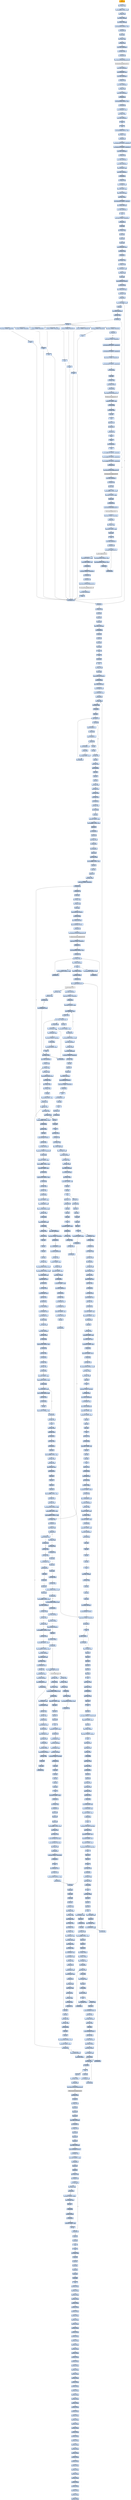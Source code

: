 digraph G {
node[shape=rectangle,style=filled,fillcolor=lightsteelblue,color=lightsteelblue]
bgcolor="transparent"
a0x004036c0pushl_ebp[label="start\npushl %ebp",fillcolor="orange",color="lightgrey"];
a0x004036c1movl_esp_ebp[label="0x004036c1\nmovl %esp, %ebp"];
a0x004036c3addl_0xffffffe8UINT8_esp[label="0x004036c3\naddl $0xffffffe8<UINT8>, %esp"];
a0x004036c6xorl_eax_eax[label="0x004036c6\nxorl %eax, %eax"];
a0x004036c8movl_eax__20ebp_[label="0x004036c8\nmovl %eax, -20(%ebp)"];
a0x004036cbmovl_eax__24ebp_[label="0x004036cb\nmovl %eax, -24(%ebp)"];
a0x004036cemovl_0x403670UINT32_eax[label="0x004036ce\nmovl $0x403670<UINT32>, %eax"];
a0x004036d3call_0x00403344[label="0x004036d3\ncall 0x00403344"];
a0x00403344pushl_ebx[label="0x00403344\npushl %ebx"];
a0x00403345movl_eax_ebx[label="0x00403345\nmovl %eax, %ebx"];
a0x00403347xorl_eax_eax[label="0x00403347\nxorl %eax, %eax"];
a0x00403349movl_eax_0x00404084[label="0x00403349\nmovl %eax, 0x00404084"];
a0x0040334epushl_0x0UINT8[label="0x0040334e\npushl $0x0<UINT8>"];
a0x00403350call_0x00403280[label="0x00403350\ncall 0x00403280"];
a0x00403280jmp_GetModuleHandleA_kernel32_dll[label="0x00403280\njmp GetModuleHandleA@kernel32.dll"];
GetModuleHandleA_kernel32_dll[label="GetModuleHandleA@kernel32.dll",fillcolor="lightgrey",color="lightgrey"];
a0x00403355movl_eax_0x00405650[label="0x00403355\nmovl %eax, 0x00405650"];
a0x0040335amovl_0x00405650_eax[label="0x0040335a\nmovl 0x00405650, %eax"];
a0x0040335fmovl_eax_0x0040408c[label="0x0040335f\nmovl %eax, 0x0040408c"];
a0x00403364xorl_eax_eax[label="0x00403364\nxorl %eax, %eax"];
a0x00403366movl_eax_0x00404090[label="0x00403366\nmovl %eax, 0x00404090"];
a0x0040336bxorl_eax_eax[label="0x0040336b\nxorl %eax, %eax"];
a0x0040336dmovl_eax_0x00404094[label="0x0040336d\nmovl %eax, 0x00404094"];
a0x00403372call_0x00403338[label="0x00403372\ncall 0x00403338"];
a0x00403338movl_0x404088UINT32_eax[label="0x00403338\nmovl $0x404088<UINT32>, %eax"];
a0x0040333dcall_0x00403064[label="0x0040333d\ncall 0x00403064"];
a0x00403064movl_0x0040401c_edx[label="0x00403064\nmovl 0x0040401c, %edx"];
a0x0040306amovl_edx_eax_[label="0x0040306a\nmovl %edx, (%eax)"];
a0x0040306cmovl_eax_0x0040401c[label="0x0040306c\nmovl %eax, 0x0040401c"];
a0x00403071ret[label="0x00403071\nret"];
a0x00403342ret[label="0x00403342\nret"];
a0x00403377movl_0x404088UINT32_edx[label="0x00403377\nmovl $0x404088<UINT32>, %edx"];
a0x0040337cmovl_ebx_eax[label="0x0040337c\nmovl %ebx, %eax"];
a0x0040337ecall_0x00402ca4[label="0x0040337e\ncall 0x00402ca4"];
a0x00402ca4movl_0x401008UINT32_0x00405010[label="0x00402ca4\nmovl $0x401008<UINT32>, 0x00405010"];
a0x00402caemovl_0x401010UINT32_0x00405014[label="0x00402cae\nmovl $0x401010<UINT32>, 0x00405014"];
a0x00402cb8movl_eax_0x00405628[label="0x00402cb8\nmovl %eax, 0x00405628"];
a0x00402cbdxorl_eax_eax[label="0x00402cbd\nxorl %eax, %eax"];
a0x00402cbfmovl_eax_0x0040562c[label="0x00402cbf\nmovl %eax, 0x0040562c"];
a0x00402cc4movl_edx_0x00405630[label="0x00402cc4\nmovl %edx, 0x00405630"];
a0x00402ccamovl_0x4edx__eax[label="0x00402cca\nmovl 0x4(%edx), %eax"];
a0x00402ccdmovl_eax_0x0040501c[label="0x00402ccd\nmovl %eax, 0x0040501c"];
a0x00402cd2call_0x00402b9c[label="0x00402cd2\ncall 0x00402b9c"];
a0x00402b9cxorl_edx_edx[label="0x00402b9c\nxorl %edx, %edx"];
a0x00402b9eleal__12ebp__eax[label="0x00402b9e\nleal -12(%ebp), %eax"];
a0x00402ba1movl_fs_edx__ecx[label="0x00402ba1\nmovl %fs:(%edx), %ecx"];
a0x00402ba4movl_eax_fs_edx_[label="0x00402ba4\nmovl %eax, %fs:(%edx)"];
a0x00402ba7movl_ecx_eax_[label="0x00402ba7\nmovl %ecx, (%eax)"];
a0x00402ba9movl_0x402afcUINT32_0x4eax_[label="0x00402ba9\nmovl $0x402afc<UINT32>, 0x4(%eax)"];
a0x00402bb0movl_ebp_0x8eax_[label="0x00402bb0\nmovl %ebp, 0x8(%eax)"];
a0x00402bb3movl_eax_0x00405624[label="0x00402bb3\nmovl %eax, 0x00405624"];
a0x00402bb8ret[label="0x00402bb8\nret"];
a0x00402cd7movb_0x0UINT8_0x00405024[label="0x00402cd7\nmovb $0x0<UINT8>, 0x00405024"];
a0x00402cdecall_0x00402c44[label="0x00402cde\ncall 0x00402c44"];
a0x00402c44pushl_ebp[label="0x00402c44\npushl %ebp"];
a0x00402c45movl_esp_ebp[label="0x00402c45\nmovl %esp, %ebp"];
a0x00402c47pushl_ebx[label="0x00402c47\npushl %ebx"];
a0x00402c48pushl_esi[label="0x00402c48\npushl %esi"];
a0x00402c49pushl_edi[label="0x00402c49\npushl %edi"];
a0x00402c4amovl_0x00405628_eax[label="0x00402c4a\nmovl 0x00405628, %eax"];
a0x00402c4ftestl_eax_eax[label="0x00402c4f\ntestl %eax, %eax"];
a0x00402c51je_0x00402c9e[label="0x00402c51\nje 0x00402c9e"];
a0x00402c53movl_eax__esi[label="0x00402c53\nmovl (%eax), %esi"];
a0x00402c55xorl_ebx_ebx[label="0x00402c55\nxorl %ebx, %ebx"];
a0x00402c57movl_0x4eax__edi[label="0x00402c57\nmovl 0x4(%eax), %edi"];
a0x00402c5axorl_edx_edx[label="0x00402c5a\nxorl %edx, %edx"];
a0x00402c5cpushl_ebp[label="0x00402c5c\npushl %ebp"];
a0x00402c5dpushl_0x402c8aUINT32[label="0x00402c5d\npushl $0x402c8a<UINT32>"];
a0x00402c62pushl_fs_edx_[label="0x00402c62\npushl %fs:(%edx)"];
a0x00402c65movl_esp_fs_edx_[label="0x00402c65\nmovl %esp, %fs:(%edx)"];
a0x00402c68cmpl_ebx_esi[label="0x00402c68\ncmpl %ebx, %esi"];
a0x00402c6ajle_0x00402c80[label="0x00402c6a\njle 0x00402c80"];
a0x00402c6cmovl_ediebx8__eax[label="0x00402c6c\nmovl (%edi,%ebx,8), %eax"];
a0x00402c6fincl_ebx[label="0x00402c6f\nincl %ebx"];
a0x00402c70movl_ebx_0x0040562c[label="0x00402c70\nmovl %ebx, 0x0040562c"];
a0x00402c76testl_eax_eax[label="0x00402c76\ntestl %eax, %eax"];
a0x00402c78je_0x00402c7c[label="0x00402c78\nje 0x00402c7c"];
a0x00402c7acall_eax[label="0x00402c7a\ncall %eax"];
a0x004033b8subl_0x1UINT8_0x00405654[label="0x004033b8\nsubl $0x1<UINT8>, 0x00405654"];
a0x004033bfret[label="0x004033bf\nret"];
a0x00402c7ccmpl_ebx_esi[label="0x00402c7c\ncmpl %ebx, %esi"];
a0x00402c7ejg_0x00402c6c[label="0x00402c7e\njg 0x00402c6c"];
a0x004031acsubl_0x1UINT8_0x004055a4[label="0x004031ac\nsubl $0x1<UINT8>, 0x004055a4"];
a0x004031b3jae_0x0040327e[label="0x004031b3\njae 0x0040327e"];
a0x004031b9movb_0x2UINT8_0x00404008[label="0x004031b9\nmovb $0x2<UINT8>, 0x00404008"];
a0x004031c0movl_0x401008UINT32_0x00405010[label="0x004031c0\nmovl $0x401008<UINT32>, 0x00405010"];
a0x004031camovl_0x401010UINT32_0x00405014[label="0x004031ca\nmovl $0x401010<UINT32>, 0x00405014"];
a0x004031d4movb_0x2UINT8_0x00405036[label="0x004031d4\nmovb $0x2<UINT8>, 0x00405036"];
a0x004031dbmovl_0x403000UINT32_0x00405000[label="0x004031db\nmovl $0x403000<UINT32>, 0x00405000"];
a0x004031e5call_0x00402660[label="0x004031e5\ncall 0x00402660"];
a0x00402660pushl_ebx[label="0x00402660\npushl %ebx"];
a0x00402661xorl_ebx_ebx[label="0x00402661\nxorl %ebx, %ebx"];
a0x00402663pushl_0x0UINT8[label="0x00402663\npushl $0x0<UINT8>"];
a0x00402665call_0x00402658[label="0x00402665\ncall 0x00402658"];
a0x00402658jmp_GetKeyboardType_user32_dll[label="0x00402658\njmp GetKeyboardType@user32.dll"];
GetKeyboardType_user32_dll[label="GetKeyboardType@user32.dll",fillcolor="lightgrey",color="lightgrey"];
a0x0040266acmpl_0x7UINT8_eax[label="0x0040266a\ncmpl $0x7<UINT8>, %eax"];
a0x0040266djne_0x0040268b[label="0x0040266d\njne 0x0040268b"];
a0x0040268bmovl_ebx_eax[label="0x0040268b\nmovl %ebx, %eax"];
a0x0040268dpopl_ebx[label="0x0040268d\npopl %ebx"];
a0x0040268eret[label="0x0040268e\nret"];
a0x004031eatestb_al_al[label="0x004031ea\ntestb %al, %al"];
a0x004031ecje_0x004031f3[label="0x004031ec\nje 0x004031f3"];
a0x004031f3call_0x00402754[label="0x004031f3\ncall 0x00402754"];
a0x00402754fninit_[label="0x00402754\nfninit "];
a0x00402756fwait_[label="0x00402756\nfwait "];
a0x00402757fldcw_0x0040400c[label="0x00402757\nfldcw 0x0040400c"];
a0x0040275dret[label="0x0040275d\nret"];
a0x004031f8movw_0xffffd7b0UINT16_0x0040503c[label="0x004031f8\nmovw $0xffffd7b0<UINT16>, 0x0040503c"];
a0x00403201movw_0xffffd7b0UINT16_0x00405208[label="0x00403201\nmovw $0xffffd7b0<UINT16>, 0x00405208"];
a0x0040320amovw_0xffffd7b0UINT16_0x004053d4[label="0x0040320a\nmovw $0xffffd7b0<UINT16>, 0x004053d4"];
a0x00403213call_0x00401040[label="0x00403213\ncall 0x00401040"];
a0x00401040jmp_GetCommandLineA_kernel32_dll[label="0x00401040\njmp GetCommandLineA@kernel32.dll"];
GetCommandLineA_kernel32_dll[label="GetCommandLineA@kernel32.dll",fillcolor="lightgrey",color="lightgrey"];
a0x00403218movl_eax_0x0040502c[label="0x00403218\nmovl %eax, 0x0040502c"];
a0x0040321dcall_0x00401088[label="0x0040321d\ncall 0x00401088"];
a0x00401088pushl_ebx[label="0x00401088\npushl %ebx"];
a0x00401089addl_0xffffffbcUINT8_esp[label="0x00401089\naddl $0xffffffbc<UINT8>, %esp"];
a0x0040108cmovl_0xaUINT32_ebx[label="0x0040108c\nmovl $0xa<UINT32>, %ebx"];
a0x00401091pushl_esp[label="0x00401091\npushl %esp"];
a0x00401092call_0x00401050[label="0x00401092\ncall 0x00401050"];
a0x00401050jmp_GetStartupInfoA_kernel32_dll[label="0x00401050\njmp GetStartupInfoA@kernel32.dll"];
GetStartupInfoA_kernel32_dll[label="GetStartupInfoA@kernel32.dll",fillcolor="lightgrey",color="lightgrey"];
a0x00401097testb_0x1UINT8_0x2cesp_[label="0x00401097\ntestb $0x1<UINT8>, 0x2c(%esp)"];
a0x0040109cje_0x004010a3[label="0x0040109c\nje 0x004010a3"];
a0x004010a3movl_ebx_eax[label="0x004010a3\nmovl %ebx, %eax"];
a0x004010a5addl_0x44UINT8_esp[label="0x004010a5\naddl $0x44<UINT8>, %esp"];
a0x004010a8popl_ebx[label="0x004010a8\npopl %ebx"];
a0x004010a9ret[label="0x004010a9\nret"];
a0x00403222movl_eax_0x00405028[label="0x00403222\nmovl %eax, 0x00405028"];
a0x00403227call_0x00401080[label="0x00403227\ncall 0x00401080"];
a0x00401080jmp_GetVersion_kernel32_dll[label="0x00401080\njmp GetVersion@kernel32.dll"];
GetVersion_kernel32_dll[label="GetVersion@kernel32.dll",fillcolor="lightgrey",color="lightgrey"];
a0x0040322candl_0x80000000UINT32_eax[label="0x0040322c\nandl $0x80000000<UINT32>, %eax"];
a0x00403231cmpl_0x80000000UINT32_eax[label="0x00403231\ncmpl $0x80000000<UINT32>, %eax"];
a0x00403236je_0x00403265[label="0x00403236\nje 0x00403265"];
a0x00403238call_0x00401080[label="0x00403238\ncall 0x00401080"];
a0x0040323dandl_0xffUINT32_eax[label="0x0040323d\nandl $0xff<UINT32>, %eax"];
a0x00403242cmpw_0x4UINT8_ax[label="0x00403242\ncmpw $0x4<UINT8>, %ax"];
a0x00403246jbe_0x00403254[label="0x00403246\njbe 0x00403254"];
a0x00403248movl_0x3UINT32_0x004055a8[label="0x00403248\nmovl $0x3<UINT32>, 0x004055a8"];
a0x00403252jmp_0x00403274[label="0x00403252\njmp 0x00403274"];
a0x00403274call_0x00401078[label="0x00403274\ncall 0x00401078"];
a0x00401078jmp_GetCurrentThreadId_kernel32_dll[label="0x00401078\njmp GetCurrentThreadId@kernel32.dll"];
GetCurrentThreadId_kernel32_dll[label="GetCurrentThreadId@kernel32.dll",fillcolor="lightgrey",color="lightgrey"];
a0x00403279movl_eax_0x00405020[label="0x00403279\nmovl %eax, 0x00405020"];
a0x0040327eret[label="0x0040327e\nret"];
a0x004033f0subl_0x1UINT8_0x0040565c[label="0x004033f0\nsubl $0x1<UINT8>, 0x0040565c"];
a0x004033f7ret[label="0x004033f7\nret"];
a0x00403428subl_0x1UINT8_0x00405660[label="0x00403428\nsubl $0x1<UINT8>, 0x00405660"];
a0x0040342fret[label="0x0040342f\nret"];
a0x00403460subl_0x1UINT8_0x00405664[label="0x00403460\nsubl $0x1<UINT8>, 0x00405664"];
a0x00403467ret[label="0x00403467\nret"];
a0x00403498subl_0x1UINT8_0x00405668[label="0x00403498\nsubl $0x1<UINT8>, 0x00405668"];
a0x0040349fret[label="0x0040349f\nret"];
a0x004034d8subl_0x1UINT8_0x0040566c[label="0x004034d8\nsubl $0x1<UINT8>, 0x0040566c"];
a0x004034dfret[label="0x004034df\nret"];
a0x00403518subl_0x1UINT8_0x00405670[label="0x00403518\nsubl $0x1<UINT8>, 0x00405670"];
a0x0040351fret[label="0x0040351f\nret"];
a0x00402c80xorl_eax_eax[label="0x00402c80\nxorl %eax, %eax"];
a0x00402c82popl_edx[label="0x00402c82\npopl %edx"];
a0x00402c83popl_ecx[label="0x00402c83\npopl %ecx"];
a0x00402c84popl_ecx[label="0x00402c84\npopl %ecx"];
a0x00402c85movl_edx_fs_eax_[label="0x00402c85\nmovl %edx, %fs:(%eax)"];
a0x00402c88jmp_0x00402c9e[label="0x00402c88\njmp 0x00402c9e"];
a0x00402c9epopl_edi[label="0x00402c9e\npopl %edi"];
a0x00402c9fpopl_esi[label="0x00402c9f\npopl %esi"];
a0x00402ca0popl_ebx[label="0x00402ca0\npopl %ebx"];
a0x00402ca1popl_ebp[label="0x00402ca1\npopl %ebp"];
a0x00402ca2ret[label="0x00402ca2\nret"];
a0x00402ce3ret[label="0x00402ce3\nret"];
a0x00403383popl_ebx[label="0x00403383\npopl %ebx"];
a0x00403384ret[label="0x00403384\nret"];
a0x004036d8xorl_eax_eax[label="0x004036d8\nxorl %eax, %eax"];
a0x004036dapushl_ebp[label="0x004036da\npushl %ebp"];
a0x004036dbpushl_0x403749UINT32[label="0x004036db\npushl $0x403749<UINT32>"];
a0x004036e0pushl_fs_eax_[label="0x004036e0\npushl %fs:(%eax)"];
a0x004036e3movl_esp_fs_eax_[label="0x004036e3\nmovl %esp, %fs:(%eax)"];
a0x004036e6leal__20ebp__eax[label="0x004036e6\nleal -20(%ebp), %eax"];
a0x004036e9movl_0x004040a4_edx[label="0x004036e9\nmovl 0x004040a4, %edx"];
a0x004036efcall_0x00402f9c[label="0x004036ef\ncall 0x00402f9c"];
a0x00402f9cxorl_ecx_ecx[label="0x00402f9c\nxorl %ecx, %ecx"];
a0x00402f9etestl_edx_edx[label="0x00402f9e\ntestl %edx, %edx"];
a0x00402fa0je_0x00402fc3[label="0x00402fa0\nje 0x00402fc3"];
a0x00402fa2pushl_edx[label="0x00402fa2\npushl %edx"];
a0x00402fa3cmpb_edx__cl[label="0x00402fa3\ncmpb (%edx), %cl"];
a0x00402fa5je_0x00402fbe[label="0x00402fa5\nje 0x00402fbe"];
a0x00402fa7cmpb_0x1edx__cl[label="0x00402fa7\ncmpb 0x1(%edx), %cl"];
a0x00402faaje_0x00402fbd[label="0x00402faa\nje 0x00402fbd"];
a0x00402faccmpb_0x2edx__cl[label="0x00402fac\ncmpb 0x2(%edx), %cl"];
a0x00402fafje_0x00402fbc[label="0x00402faf\nje 0x00402fbc"];
a0x00402fb1cmpb_0x3edx__cl[label="0x00402fb1\ncmpb 0x3(%edx), %cl"];
a0x00402fb4je_0x00402fbb[label="0x00402fb4\nje 0x00402fbb"];
a0x00402fb6addl_0x4UINT8_edx[label="0x00402fb6\naddl $0x4<UINT8>, %edx"];
a0x00402fb9jmp_0x00402fa3[label="0x00402fb9\njmp 0x00402fa3"];
a0x00402fbemovl_edx_ecx[label="0x00402fbe\nmovl %edx, %ecx"];
a0x00402fc0popl_edx[label="0x00402fc0\npopl %edx"];
a0x00402fc1subl_edx_ecx[label="0x00402fc1\nsubl %edx, %ecx"];
a0x00402fc3jmp_0x00402f6c[label="0x00402fc3\njmp 0x00402f6c"];
a0x00402f6cpushl_ebx[label="0x00402f6c\npushl %ebx"];
a0x00402f6dpushl_esi[label="0x00402f6d\npushl %esi"];
a0x00402f6epushl_edi[label="0x00402f6e\npushl %edi"];
a0x00402f6fmovl_eax_ebx[label="0x00402f6f\nmovl %eax, %ebx"];
a0x00402f71movl_edx_esi[label="0x00402f71\nmovl %edx, %esi"];
a0x00402f73movl_ecx_edi[label="0x00402f73\nmovl %ecx, %edi"];
a0x00402f75movl_edi_eax[label="0x00402f75\nmovl %edi, %eax"];
a0x00402f77call_0x00402f40[label="0x00402f77\ncall 0x00402f40"];
a0x00402f40testl_eax_eax[label="0x00402f40\ntestl %eax, %eax"];
a0x00402f42jle_0x00402f68[label="0x00402f42\njle 0x00402f68"];
a0x00402f44pushl_eax[label="0x00402f44\npushl %eax"];
a0x00402f45addl_0xaUINT8_eax[label="0x00402f45\naddl $0xa<UINT8>, %eax"];
a0x00402f48andl_0xfffffffeUINT8_eax[label="0x00402f48\nandl $0xfffffffe<UINT8>, %eax"];
a0x00402f4bpushl_eax[label="0x00402f4b\npushl %eax"];
a0x00402f4ccall_0x00402438[label="0x00402f4c\ncall 0x00402438"];
a0x00402438pushl_ebx[label="0x00402438\npushl %ebx"];
a0x00402439testl_eax_eax[label="0x00402439\ntestl %eax, %eax"];
a0x0040243bjle_0x00402452[label="0x0040243b\njle 0x00402452"];
a0x0040243dcall_0x00404024[label="0x0040243d\ncall 0x00404024"];
a0x00401e64pushl_ebp[label="0x00401e64\npushl %ebp"];
a0x00401e65movl_esp_ebp[label="0x00401e65\nmovl %esp, %ebp"];
a0x00401e67addl_0xfffffff8UINT8_esp[label="0x00401e67\naddl $0xfffffff8<UINT8>, %esp"];
a0x00401e6apushl_ebx[label="0x00401e6a\npushl %ebx"];
a0x00401e6bpushl_esi[label="0x00401e6b\npushl %esi"];
a0x00401e6cpushl_edi[label="0x00401e6c\npushl %edi"];
a0x00401e6dmovl_eax_ebx[label="0x00401e6d\nmovl %eax, %ebx"];
a0x00401e6fcmpb_0x0UINT8_0x004055ac[label="0x00401e6f\ncmpb $0x0<UINT8>, 0x004055ac"];
a0x00401e76jne_0x00401e81[label="0x00401e76\njne 0x00401e81"];
a0x00401e78call_0x00401778[label="0x00401e78\ncall 0x00401778"];
a0x00401778pushl_ebp[label="0x00401778\npushl %ebp"];
a0x00401779movl_esp_ebp[label="0x00401779\nmovl %esp, %ebp"];
a0x0040177bxorl_edx_edx[label="0x0040177b\nxorl %edx, %edx"];
a0x0040177dpushl_ebp[label="0x0040177d\npushl %ebp"];
a0x0040177epushl_0x40182eUINT32[label="0x0040177e\npushl $0x40182e<UINT32>"];
a0x00401783pushl_fs_edx_[label="0x00401783\npushl %fs:(%edx)"];
a0x00401786movl_esp_fs_edx_[label="0x00401786\nmovl %esp, %fs:(%edx)"];
a0x00401789pushl_0x4055b4UINT32[label="0x00401789\npushl $0x4055b4<UINT32>"];
a0x0040178ecall_0x004010cc[label="0x0040178e\ncall 0x004010cc"];
a0x004010ccjmp_InitializeCriticalSection_kernel32_dll[label="0x004010cc\njmp InitializeCriticalSection@kernel32.dll"];
InitializeCriticalSection_kernel32_dll[label="InitializeCriticalSection@kernel32.dll",fillcolor="lightgrey",color="lightgrey"];
a0x00401793cmpb_0x0UINT8_0x00405035[label="0x00401793\ncmpb $0x0<UINT8>, 0x00405035"];
a0x0040179aje_0x004017a6[label="0x0040179a\nje 0x004017a6"];
a0x004017a6movl_0x4055d4UINT32_eax[label="0x004017a6\nmovl $0x4055d4<UINT32>, %eax"];
a0x004017abcall_0x0040113c[label="0x004017ab\ncall 0x0040113c"];
a0x0040113cmovl_eax_eax_[label="0x0040113c\nmovl %eax, (%eax)"];
a0x0040113emovl_eax_0x4eax_[label="0x0040113e\nmovl %eax, 0x4(%eax)"];
a0x00401141ret[label="0x00401141\nret"];
a0x004017b0movl_0x4055e4UINT32_eax[label="0x004017b0\nmovl $0x4055e4<UINT32>, %eax"];
a0x004017b5call_0x0040113c[label="0x004017b5\ncall 0x0040113c"];
a0x004017bamovl_0x405610UINT32_eax[label="0x004017ba\nmovl $0x405610<UINT32>, %eax"];
a0x004017bfcall_0x0040113c[label="0x004017bf\ncall 0x0040113c"];
a0x004017c4pushl_0xff8UINT32[label="0x004017c4\npushl $0xff8<UINT32>"];
a0x004017c9pushl_0x0UINT8[label="0x004017c9\npushl $0x0<UINT8>"];
a0x004017cbcall_0x004010ac[label="0x004017cb\ncall 0x004010ac"];
a0x004010acjmp_LocalAlloc_kernel32_dll[label="0x004010ac\njmp LocalAlloc@kernel32.dll"];
LocalAlloc_kernel32_dll[label="LocalAlloc@kernel32.dll",fillcolor="lightgrey",color="lightgrey"];
a0x004017d0movl_eax_0x0040560c[label="0x004017d0\nmovl %eax, 0x0040560c"];
a0x004017d5cmpl_0x0UINT8_0x0040560c[label="0x004017d5\ncmpl $0x0<UINT8>, 0x0040560c"];
a0x004017dcje_0x0040180d[label="0x004017dc\nje 0x0040180d"];
a0x004017demovl_0x3UINT32_eax[label="0x004017de\nmovl $0x3<UINT32>, %eax"];
a0x004017e3movl_0x0040560c_edx[label="0x004017e3\nmovl 0x0040560c, %edx"];
a0x004017e9xorl_ecx_ecx[label="0x004017e9\nxorl %ecx, %ecx"];
a0x004017ebmovl_ecx__12edxeax4_[label="0x004017eb\nmovl %ecx, -12(%edx,%eax,4)"];
a0x0040182ejmp_0x00402988[label="0x0040182e\njmp 0x00402988"];
a0x00402988movl_0x4esp__eax[label="0x00402988\nmovl 0x4(%esp), %eax"];
a0x0040298cmovl_0x8esp__edx[label="0x0040298c\nmovl 0x8(%esp), %edx"];
a0x00402990testl_0x6UINT32_0x4eax_[label="0x00402990\ntestl $0x6<UINT32>, 0x4(%eax)"];
a0x00402997je_0x004029b8[label="0x00402997\nje 0x004029b8"];
a0x004029b8movl_0x1UINT32_eax[label="0x004029b8\nmovl $0x1<UINT32>, %eax"];
a0x004029bdret[label="0x004029bd\nret"];
a0x004017efincl_eax[label="0x004017ef\nincl %eax"];
a0x004017f0cmpl_0x401UINT32_eax[label="0x004017f0\ncmpl $0x401<UINT32>, %eax"];
a0x004017f5jne_0x004017e3[label="0x004017f5\njne 0x004017e3"];
a0x004017f7movl_0x4055f4UINT32_eax[label="0x004017f7\nmovl $0x4055f4<UINT32>, %eax"];
a0x004017fcmovl_eax_0x4eax_[label="0x004017fc\nmovl %eax, 0x4(%eax)"];
a0x004017ffmovl_eax_eax_[label="0x004017ff\nmovl %eax, (%eax)"];
a0x00401801movl_eax_0x00405600[label="0x00401801\nmovl %eax, 0x00405600"];
a0x00401806movb_0x1UINT8_0x004055ac[label="0x00401806\nmovb $0x1<UINT8>, 0x004055ac"];
a0x0040180dxorl_eax_eax[label="0x0040180d\nxorl %eax, %eax"];
a0x0040180fpopl_edx[label="0x0040180f\npopl %edx"];
a0x00401810popl_ecx[label="0x00401810\npopl %ecx"];
a0x00401811popl_ecx[label="0x00401811\npopl %ecx"];
a0x00401812movl_edx_fs_eax_[label="0x00401812\nmovl %edx, %fs:(%eax)"];
a0x00401815pushl_0x401835UINT32[label="0x00401815\npushl $0x401835<UINT32>"];
a0x0040181acmpb_0x0UINT8_0x00405035[label="0x0040181a\ncmpb $0x0<UINT8>, 0x00405035"];
a0x00401821je_0x0040182d[label="0x00401821\nje 0x0040182d"];
a0x0040182dret[label="0x0040182d\nret"];
a0x00401835movb_0x004055ac_al[label="0x00401835\nmovb 0x004055ac, %al"];
a0x0040183apopl_ebp[label="0x0040183a\npopl %ebp"];
a0x0040183bret[label="0x0040183b\nret"];
a0x00401e7dtestb_al_al[label="0x00401e7d\ntestb %al, %al"];
a0x00401e7fje_0x00401e89[label="0x00401e7f\nje 0x00401e89"];
a0x00401e81cmpl_0x7ffffff8UINT32_ebx[label="0x00401e81\ncmpl $0x7ffffff8<UINT32>, %ebx"];
a0x00401e87jle_0x00401e93[label="0x00401e87\njle 0x00401e93"];
a0x00401e93xorl_ecx_ecx[label="0x00401e93\nxorl %ecx, %ecx"];
a0x00401e95pushl_ebp[label="0x00401e95\npushl %ebp"];
a0x00401e96pushl_0x401fe0UINT32[label="0x00401e96\npushl $0x401fe0<UINT32>"];
a0x00401e9bpushl_fs_ecx_[label="0x00401e9b\npushl %fs:(%ecx)"];
a0x00401e9emovl_esp_fs_ecx_[label="0x00401e9e\nmovl %esp, %fs:(%ecx)"];
a0x00401ea1cmpb_0x0UINT8_0x00405035[label="0x00401ea1\ncmpb $0x0<UINT8>, 0x00405035"];
a0x00401ea8je_0x00401eb4[label="0x00401ea8\nje 0x00401eb4"];
a0x00401eb4addl_0x7UINT8_ebx[label="0x00401eb4\naddl $0x7<UINT8>, %ebx"];
a0x00401eb7andl_0xfffffffcUINT8_ebx[label="0x00401eb7\nandl $0xfffffffc<UINT8>, %ebx"];
a0x00401ebacmpl_0xcUINT8_ebx[label="0x00401eba\ncmpl $0xc<UINT8>, %ebx"];
a0x00401ebdjnl_0x00401ec4[label="0x00401ebd\njnl 0x00401ec4"];
a0x00401ec4cmpl_0x1000UINT32_ebx[label="0x00401ec4\ncmpl $0x1000<UINT32>, %ebx"];
a0x00401ecajg_0x00401f63[label="0x00401eca\njg 0x00401f63"];
a0x00401ed0movl_ebx_eax[label="0x00401ed0\nmovl %ebx, %eax"];
a0x00401ed2testl_eax_eax[label="0x00401ed2\ntestl %eax, %eax"];
a0x00401ed4jns_0x00401ed9[label="0x00401ed4\njns 0x00401ed9"];
a0x00401ed9sarl_0x2UINT8_eax[label="0x00401ed9\nsarl $0x2<UINT8>, %eax"];
a0x00401edcmovl_0x0040560c_edx[label="0x00401edc\nmovl 0x0040560c, %edx"];
a0x00401ee2movl__12edxeax4__edx[label="0x00401ee2\nmovl -12(%edx,%eax,4), %edx"];
a0x00401ee6testl_edx_edx[label="0x00401ee6\ntestl %edx, %edx"];
a0x00401ee8je_0x00401f63[label="0x00401ee8\nje 0x00401f63"];
a0x00401f63cmpl_0x00405604_ebx[label="0x00401f63\ncmpl 0x00405604, %ebx"];
a0x00401f69jg_0x00401fb5[label="0x00401f69\njg 0x00401fb5"];
a0x00401fb5movl_ebx_eax[label="0x00401fb5\nmovl %ebx, %eax"];
a0x00401fb7call_0x00401d70[label="0x00401fb7\ncall 0x00401d70"];
a0x00401d70pushl_ebx[label="0x00401d70\npushl %ebx"];
a0x00401d71pushl_esi[label="0x00401d71\npushl %esi"];
a0x00401d72pushl_edi[label="0x00401d72\npushl %edi"];
a0x00401d73pushl_ebp[label="0x00401d73\npushl %ebp"];
a0x00401d74movl_eax_esi[label="0x00401d74\nmovl %eax, %esi"];
a0x00401d76movl_0x405600UINT32_edi[label="0x00401d76\nmovl $0x405600<UINT32>, %edi"];
a0x00401d7bmovl_0x405604UINT32_ebp[label="0x00401d7b\nmovl $0x405604<UINT32>, %ebp"];
a0x00401d80movl_0x004055f8_ebx[label="0x00401d80\nmovl 0x004055f8, %ebx"];
a0x00401d86cmpl_0x8ebx__esi[label="0x00401d86\ncmpl 0x8(%ebx), %esi"];
a0x00401d89jle_0x00401e13[label="0x00401d89\njle 0x00401e13"];
a0x00401d8fmovl_edi__ebx[label="0x00401d8f\nmovl (%edi), %ebx"];
a0x00401d91movl_0x8ebx__eax[label="0x00401d91\nmovl 0x8(%ebx), %eax"];
a0x00401d94cmpl_eax_esi[label="0x00401d94\ncmpl %eax, %esi"];
a0x00401d96jle_0x00401e13[label="0x00401d96\njle 0x00401e13"];
a0x00401d98movl_esi_0x8ebx_[label="0x00401d98\nmovl %esi, 0x8(%ebx)"];
a0x00401d9bmovl_0x4ebx__ebx[label="0x00401d9b\nmovl 0x4(%ebx), %ebx"];
a0x00401d9ecmpl_0x8ebx__esi[label="0x00401d9e\ncmpl 0x8(%ebx), %esi"];
a0x00401da1jg_0x00401d9b[label="0x00401da1\njg 0x00401d9b"];
a0x00401da3movl_edi__edx[label="0x00401da3\nmovl (%edi), %edx"];
a0x00401da5movl_eax_0x8edx_[label="0x00401da5\nmovl %eax, 0x8(%edx)"];
a0x00401da8cmpl_edi__ebx[label="0x00401da8\ncmpl (%edi), %ebx"];
a0x00401daaje_0x00401db0[label="0x00401daa\nje 0x00401db0"];
a0x00401db0cmpl_0x1000UINT32_esi[label="0x00401db0\ncmpl $0x1000<UINT32>, %esi"];
a0x00401db6jg_0x00401dc5[label="0x00401db6\njg 0x00401dc5"];
a0x00401db8movl_esi_eax[label="0x00401db8\nmovl %esi, %eax"];
a0x00401dbacall_0x00401d44[label="0x00401dba\ncall 0x00401d44"];
a0x00401d44xorl_edx_edx[label="0x00401d44\nxorl %edx, %edx"];
a0x00401d46testl_eax_eax[label="0x00401d46\ntestl %eax, %eax"];
a0x00401d48jns_0x00401d4d[label="0x00401d48\njns 0x00401d4d"];
a0x00401d4dsarl_0x2UINT8_eax[label="0x00401d4d\nsarl $0x2<UINT8>, %eax"];
a0x00401d50cmpl_0x400UINT32_eax[label="0x00401d50\ncmpl $0x400<UINT32>, %eax"];
a0x00401d55jg_0x00401d6d[label="0x00401d55\njg 0x00401d6d"];
a0x00401d57movl_0x0040560c_edx[label="0x00401d57\nmovl 0x0040560c, %edx"];
a0x00401d5dmovl__12edxeax4__edx[label="0x00401d5d\nmovl -12(%edx,%eax,4), %edx"];
a0x00401d61testl_edx_edx[label="0x00401d61\ntestl %edx, %edx"];
a0x00401d63jne_0x00401d6d[label="0x00401d63\njne 0x00401d6d"];
a0x00401d65incl_eax[label="0x00401d65\nincl %eax"];
a0x00401d66cmpl_0x401UINT32_eax[label="0x00401d66\ncmpl $0x401<UINT32>, %eax"];
a0x00401d6bjne_0x00401d57[label="0x00401d6b\njne 0x00401d57"];
a0x00401d6dmovl_edx_eax[label="0x00401d6d\nmovl %edx, %eax"];
a0x00401d6fret[label="0x00401d6f\nret"];
a0x00401dbfmovl_eax_ebx[label="0x00401dbf\nmovl %eax, %ebx"];
a0x00401dc1testl_ebx_ebx[label="0x00401dc1\ntestl %ebx, %ebx"];
a0x00401dc3jne_0x00401e13[label="0x00401dc3\njne 0x00401e13"];
a0x00401dc5movl_esi_eax[label="0x00401dc5\nmovl %esi, %eax"];
a0x00401dc7call_0x00401ce4[label="0x00401dc7\ncall 0x00401ce4"];
a0x00401ce4pushl_ebx[label="0x00401ce4\npushl %ebx"];
a0x00401ce5addl_0xfffffff8UINT8_esp[label="0x00401ce5\naddl $0xfffffff8<UINT8>, %esp"];
a0x00401ce8movl_eax_ebx[label="0x00401ce8\nmovl %eax, %ebx"];
a0x00401ceamovl_esp_edx[label="0x00401cea\nmovl %esp, %edx"];
a0x00401cecleal_0x4ebx__eax[label="0x00401cec\nleal 0x4(%ebx), %eax"];
a0x00401cefcall_0x00401538[label="0x00401cef\ncall 0x00401538"];
a0x00401538pushl_ebx[label="0x00401538\npushl %ebx"];
a0x00401539pushl_esi[label="0x00401539\npushl %esi"];
a0x0040153apushl_edi[label="0x0040153a\npushl %edi"];
a0x0040153bpushl_ebp[label="0x0040153b\npushl %ebp"];
a0x0040153caddl_0xfffffff8UINT8_esp[label="0x0040153c\naddl $0xfffffff8<UINT8>, %esp"];
a0x0040153fmovl_edx_esi[label="0x0040153f\nmovl %edx, %esi"];
a0x00401541movl_eax_edi[label="0x00401541\nmovl %eax, %edi"];
a0x00401543movl_0x4055e4UINT32_ebp[label="0x00401543\nmovl $0x4055e4<UINT32>, %ebp"];
a0x00401548addl_0x3fffUINT32_edi[label="0x00401548\naddl $0x3fff<UINT32>, %edi"];
a0x0040154eandl_0xffffc000UINT32_edi[label="0x0040154e\nandl $0xffffc000<UINT32>, %edi"];
a0x00401554movl_ebp__ebx[label="0x00401554\nmovl (%ebp), %ebx"];
a0x00401557jmp_0x0040158c[label="0x00401557\njmp 0x0040158c"];
a0x0040158ccmpl_ebp_ebx[label="0x0040158c\ncmpl %ebp, %ebx"];
a0x0040158ejne_0x00401559[label="0x0040158e\njne 0x00401559"];
a0x00401590movl_esi_edx[label="0x00401590\nmovl %esi, %edx"];
a0x00401592movl_edi_eax[label="0x00401592\nmovl %edi, %eax"];
a0x00401594call_0x00401290[label="0x00401594\ncall 0x00401290"];
a0x00401290pushl_ebx[label="0x00401290\npushl %ebx"];
a0x00401291pushl_esi[label="0x00401291\npushl %esi"];
a0x00401292pushl_edi[label="0x00401292\npushl %edi"];
a0x00401293movl_edx_ebx[label="0x00401293\nmovl %edx, %ebx"];
a0x00401295movl_eax_esi[label="0x00401295\nmovl %eax, %esi"];
a0x00401297cmpl_0x100000UINT32_esi[label="0x00401297\ncmpl $0x100000<UINT32>, %esi"];
a0x0040129djnl_0x004012a6[label="0x0040129d\njnl 0x004012a6"];
a0x0040129fmovl_0x100000UINT32_esi[label="0x0040129f\nmovl $0x100000<UINT32>, %esi"];
a0x004012a4jmp_0x004012b2[label="0x004012a4\njmp 0x004012b2"];
a0x004012b2movl_esi_0x4ebx_[label="0x004012b2\nmovl %esi, 0x4(%ebx)"];
a0x004012b5pushl_0x1UINT8[label="0x004012b5\npushl $0x1<UINT8>"];
a0x004012b7pushl_0x2000UINT32[label="0x004012b7\npushl $0x2000<UINT32>"];
a0x004012bcpushl_esi[label="0x004012bc\npushl %esi"];
a0x004012bdpushl_0x0UINT8[label="0x004012bd\npushl $0x0<UINT8>"];
a0x004012bfcall_0x004010bc[label="0x004012bf\ncall 0x004010bc"];
a0x004010bcjmp_VirtualAlloc_kernel32_dll[label="0x004010bc\njmp VirtualAlloc@kernel32.dll"];
VirtualAlloc_kernel32_dll[label="VirtualAlloc@kernel32.dll",fillcolor="lightgrey",color="lightgrey"];
a0x004012c4movl_eax_edi[label="0x004012c4\nmovl %eax, %edi"];
a0x004012c6movl_edi_ebx_[label="0x004012c6\nmovl %edi, (%ebx)"];
a0x004012c8testl_edi_edi[label="0x004012c8\ntestl %edi, %edi"];
a0x004012caje_0x004012ef[label="0x004012ca\nje 0x004012ef"];
a0x004012ccmovl_ebx_edx[label="0x004012cc\nmovl %ebx, %edx"];
a0x004012cemovl_0x4055d4UINT32_eax[label="0x004012ce\nmovl $0x4055d4<UINT32>, %eax"];
a0x004012d3call_0x00401144[label="0x004012d3\ncall 0x00401144"];
a0x00401144pushl_ebx[label="0x00401144\npushl %ebx"];
a0x00401145pushl_esi[label="0x00401145\npushl %esi"];
a0x00401146movl_edx_esi[label="0x00401146\nmovl %edx, %esi"];
a0x00401148movl_eax_ebx[label="0x00401148\nmovl %eax, %ebx"];
a0x0040114acall_0x004010ec[label="0x0040114a\ncall 0x004010ec"];
a0x004010ecpushl_ebx[label="0x004010ec\npushl %ebx"];
a0x004010edpushl_esi[label="0x004010ed\npushl %esi"];
a0x004010eemovl_0x4055d0UINT32_esi[label="0x004010ee\nmovl $0x4055d0<UINT32>, %esi"];
a0x004010f3cmpl_0x0UINT8_esi_[label="0x004010f3\ncmpl $0x0<UINT8>, (%esi)"];
a0x004010f6jne_0x00401132[label="0x004010f6\njne 0x00401132"];
a0x004010f8pushl_0x644UINT32[label="0x004010f8\npushl $0x644<UINT32>"];
a0x004010fdpushl_0x0UINT8[label="0x004010fd\npushl $0x0<UINT8>"];
a0x004010ffcall_0x004010ac[label="0x004010ff\ncall 0x004010ac"];
a0x00401104movl_eax_ecx[label="0x00401104\nmovl %eax, %ecx"];
a0x00401106testl_ecx_ecx[label="0x00401106\ntestl %ecx, %ecx"];
a0x00401108jne_0x0040110f[label="0x00401108\njne 0x0040110f"];
a0x0040110fmovl_0x004055cc_eax[label="0x0040110f\nmovl 0x004055cc, %eax"];
a0x00401114movl_eax_ecx_[label="0x00401114\nmovl %eax, (%ecx)"];
a0x00401fe0jmp_0x00402988[label="0x00401fe0\njmp 0x00402988"];
a0x00401116movl_ecx_0x004055cc[label="0x00401116\nmovl %ecx, 0x004055cc"];
a0x0040111cxorl_edx_edx[label="0x0040111c\nxorl %edx, %edx"];
a0x0040111emovl_edx_eax[label="0x0040111e\nmovl %edx, %eax"];
a0x00401120addl_eax_eax[label="0x00401120\naddl %eax, %eax"];
a0x00401122leal_0x4ecxeax8__eax[label="0x00401122\nleal 0x4(%ecx,%eax,8), %eax"];
a0x00401126movl_esi__ebx[label="0x00401126\nmovl (%esi), %ebx"];
a0x00401128movl_ebx_eax_[label="0x00401128\nmovl %ebx, (%eax)"];
a0x0040112amovl_eax_esi_[label="0x0040112a\nmovl %eax, (%esi)"];
a0x0040112cincl_edx[label="0x0040112c\nincl %edx"];
a0x0040112dcmpl_0x64UINT8_edx[label="0x0040112d\ncmpl $0x64<UINT8>, %edx"];
a0x00401130jne_0x0040111e[label="0x00401130\njne 0x0040111e"];
a0x00401132movl_esi__eax[label="0x00401132\nmovl (%esi), %eax"];
a0x00401134movl_eax__edx[label="0x00401134\nmovl (%eax), %edx"];
a0x00401136movl_edx_esi_[label="0x00401136\nmovl %edx, (%esi)"];
a0x00401138popl_esi[label="0x00401138\npopl %esi"];
a0x00401139popl_ebx[label="0x00401139\npopl %ebx"];
a0x0040113aret[label="0x0040113a\nret"];
a0x0040114ftestl_eax_eax[label="0x0040114f\ntestl %eax, %eax"];
a0x00401151jne_0x00401158[label="0x00401151\njne 0x00401158"];
a0x00401158movl_esi__edx[label="0x00401158\nmovl (%esi), %edx"];
a0x0040115amovl_edx_0x8eax_[label="0x0040115a\nmovl %edx, 0x8(%eax)"];
a0x0040115dmovl_0x4esi__edx[label="0x0040115d\nmovl 0x4(%esi), %edx"];
a0x00401160movl_edx_0xceax_[label="0x00401160\nmovl %edx, 0xc(%eax)"];
a0x00401163movl_ebx__edx[label="0x00401163\nmovl (%ebx), %edx"];
a0x00401165movl_edx_eax_[label="0x00401165\nmovl %edx, (%eax)"];
a0x00401167movl_ebx_0x4eax_[label="0x00401167\nmovl %ebx, 0x4(%eax)"];
a0x0040116amovl_eax_0x4edx_[label="0x0040116a\nmovl %eax, 0x4(%edx)"];
a0x0040116dmovl_eax_ebx_[label="0x0040116d\nmovl %eax, (%ebx)"];
a0x0040116fmovb_0x1UINT8_al[label="0x0040116f\nmovb $0x1<UINT8>, %al"];
a0x00401171popl_esi[label="0x00401171\npopl %esi"];
a0x00401172popl_ebx[label="0x00401172\npopl %ebx"];
a0x00401173ret[label="0x00401173\nret"];
a0x004012d8testb_al_al[label="0x004012d8\ntestb %al, %al"];
a0x004012dajne_0x004012ef[label="0x004012da\njne 0x004012ef"];
a0x004012efpopl_edi[label="0x004012ef\npopl %edi"];
a0x004012f0popl_esi[label="0x004012f0\npopl %esi"];
a0x004012f1popl_ebx[label="0x004012f1\npopl %ebx"];
a0x004012f2ret[label="0x004012f2\nret"];
a0x00401599cmpl_0x0UINT8_esi_[label="0x00401599\ncmpl $0x0<UINT8>, (%esi)"];
a0x0040159cje_0x004015bf[label="0x0040159c\nje 0x004015bf"];
a0x0040159emovl_esp_ecx[label="0x0040159e\nmovl %esp, %ecx"];
a0x004015a0movl_esi_edx[label="0x004015a0\nmovl %esi, %edx"];
a0x004015a2movl_ebp_eax[label="0x004015a2\nmovl %ebp, %eax"];
a0x004015a4call_0x0040118c[label="0x004015a4\ncall 0x0040118c"];
a0x0040118cpushl_ebx[label="0x0040118c\npushl %ebx"];
a0x0040118dpushl_esi[label="0x0040118d\npushl %esi"];
a0x0040118epushl_edi[label="0x0040118e\npushl %edi"];
a0x0040118fpushl_ebp[label="0x0040118f\npushl %ebp"];
a0x00401190pushl_ecx[label="0x00401190\npushl %ecx"];
a0x00401191movl_ecx_esi[label="0x00401191\nmovl %ecx, %esi"];
a0x00401193movl_edx_esp_[label="0x00401193\nmovl %edx, (%esp)"];
a0x00401196movl_eax_ebp[label="0x00401196\nmovl %eax, %ebp"];
a0x00401198movl_ebp__ebx[label="0x00401198\nmovl (%ebp), %ebx"];
a0x0040119bmovl_esp__eax[label="0x0040119b\nmovl (%esp), %eax"];
a0x0040119emovl_eax__edx[label="0x0040119e\nmovl (%eax), %edx"];
a0x004011a0movl_edx_esi_[label="0x004011a0\nmovl %edx, (%esi)"];
a0x004011a2movl_0x4eax__edx[label="0x004011a2\nmovl 0x4(%eax), %edx"];
a0x004011a5movl_edx_0x4esi_[label="0x004011a5\nmovl %edx, 0x4(%esi)"];
a0x004011a8movl_ebx__edi[label="0x004011a8\nmovl (%ebx), %edi"];
a0x004011aamovl_esi__eax[label="0x004011aa\nmovl (%esi), %eax"];
a0x004011acmovl_0x8ebx__edx[label="0x004011ac\nmovl 0x8(%ebx), %edx"];
a0x004011afaddl_0xcebx__edx[label="0x004011af\naddl 0xc(%ebx), %edx"];
a0x004011b2cmpl_edx_eax[label="0x004011b2\ncmpl %edx, %eax"];
a0x004011b4jne_0x004011ca[label="0x004011b4\njne 0x004011ca"];
a0x004011caaddl_0x4esi__eax[label="0x004011ca\naddl 0x4(%esi), %eax"];
a0x004011cdcmpl_0x8ebx__eax[label="0x004011cd\ncmpl 0x8(%ebx), %eax"];
a0x004011d0jne_0x004011df[label="0x004011d0\njne 0x004011df"];
a0x004011dfmovl_edi_ebx[label="0x004011df\nmovl %edi, %ebx"];
a0x004011e1cmpl_ebx_ebp[label="0x004011e1\ncmpl %ebx, %ebp"];
a0x004011e3jne_0x004011a8[label="0x004011e3\njne 0x004011a8"];
a0x004011e5movl_esi_edx[label="0x004011e5\nmovl %esi, %edx"];
a0x004011e7movl_ebp_eax[label="0x004011e7\nmovl %ebp, %eax"];
a0x004011e9call_0x00401144[label="0x004011e9\ncall 0x00401144"];
a0x004011eetestb_al_al[label="0x004011ee\ntestb %al, %al"];
a0x004011f0jne_0x004011f6[label="0x004011f0\njne 0x004011f6"];
a0x004011f6popl_edx[label="0x004011f6\npopl %edx"];
a0x004011f7popl_ebp[label="0x004011f7\npopl %ebp"];
a0x004011f8popl_edi[label="0x004011f8\npopl %edi"];
a0x004011f9popl_esi[label="0x004011f9\npopl %esi"];
a0x004011fapopl_ebx[label="0x004011fa\npopl %ebx"];
a0x004011fbret[label="0x004011fb\nret"];
a0x004015a9cmpl_0x0UINT8_esp_[label="0x004015a9\ncmpl $0x0<UINT8>, (%esp)"];
a0x004015adjne_0x00401554[label="0x004015ad\njne 0x00401554"];
a0x00401559cmpl_0xcebx__edi[label="0x00401559\ncmpl 0xc(%ebx), %edi"];
a0x0040155cjg_0x0040158a[label="0x0040155c\njg 0x0040158a"];
a0x0040155emovl_esi_ecx[label="0x0040155e\nmovl %esi, %ecx"];
a0x00401560movl_edi_edx[label="0x00401560\nmovl %edi, %edx"];
a0x00401562movl_0x8ebx__eax[label="0x00401562\nmovl 0x8(%ebx), %eax"];
a0x00401565call_0x00401424[label="0x00401565\ncall 0x00401424"];
a0x00401424pushl_ebx[label="0x00401424\npushl %ebx"];
a0x00401425pushl_esi[label="0x00401425\npushl %esi"];
a0x00401426pushl_edi[label="0x00401426\npushl %edi"];
a0x00401427pushl_ebp[label="0x00401427\npushl %ebp"];
a0x00401428addl_0xfffffff4UINT8_esp[label="0x00401428\naddl $0xfffffff4<UINT8>, %esp"];
a0x0040142bmovl_ecx_0x4esp_[label="0x0040142b\nmovl %ecx, 0x4(%esp)"];
a0x0040142fmovl_edx_esp_[label="0x0040142f\nmovl %edx, (%esp)"];
a0x00401432movl_eax_edx[label="0x00401432\nmovl %eax, %edx"];
a0x00401434movl_edx_ebp[label="0x00401434\nmovl %edx, %ebp"];
a0x00401436andl_0xfffff000UINT32_ebp[label="0x00401436\nandl $0xfffff000<UINT32>, %ebp"];
a0x0040143caddl_esp__edx[label="0x0040143c\naddl (%esp), %edx"];
a0x0040143faddl_0xfffUINT32_edx[label="0x0040143f\naddl $0xfff<UINT32>, %edx"];
a0x00401445andl_0xfffff000UINT32_edx[label="0x00401445\nandl $0xfffff000<UINT32>, %edx"];
a0x0040144bmovl_edx_0x8esp_[label="0x0040144b\nmovl %edx, 0x8(%esp)"];
a0x0040144fmovl_0x4esp__eax[label="0x0040144f\nmovl 0x4(%esp), %eax"];
a0x00401453movl_ebp_eax_[label="0x00401453\nmovl %ebp, (%eax)"];
a0x00401455movl_0x8esp__eax[label="0x00401455\nmovl 0x8(%esp), %eax"];
a0x00401459subl_ebp_eax[label="0x00401459\nsubl %ebp, %eax"];
a0x0040145bmovl_0x4esp__edx[label="0x0040145b\nmovl 0x4(%esp), %edx"];
a0x0040145fmovl_eax_0x4edx_[label="0x0040145f\nmovl %eax, 0x4(%edx)"];
a0x00401462movl_0x004055d4_esi[label="0x00401462\nmovl 0x004055d4, %esi"];
a0x00401468jmp_0x004014a6[label="0x00401468\njmp 0x004014a6"];
a0x004014a6cmpl_0x4055d4UINT32_esi[label="0x004014a6\ncmpl $0x4055d4<UINT32>, %esi"];
a0x004014acjne_0x0040146a[label="0x004014ac\njne 0x0040146a"];
a0x0040146amovl_0x8esi__ebx[label="0x0040146a\nmovl 0x8(%esi), %ebx"];
a0x0040146dmovl_0xcesi__edi[label="0x0040146d\nmovl 0xc(%esi), %edi"];
a0x00401470addl_ebx_edi[label="0x00401470\naddl %ebx, %edi"];
a0x00401472cmpl_ebx_ebp[label="0x00401472\ncmpl %ebx, %ebp"];
a0x00401474jbe_0x00401478[label="0x00401474\njbe 0x00401478"];
a0x00401478cmpl_0x8esp__edi[label="0x00401478\ncmpl 0x8(%esp), %edi"];
a0x0040147cjbe_0x00401482[label="0x0040147c\njbe 0x00401482"];
a0x0040147emovl_0x8esp__edi[label="0x0040147e\nmovl 0x8(%esp), %edi"];
a0x00401482cmpl_ebx_edi[label="0x00401482\ncmpl %ebx, %edi"];
a0x00401484jbe_0x004014a4[label="0x00401484\njbe 0x004014a4"];
a0x00401486pushl_0x4UINT8[label="0x00401486\npushl $0x4<UINT8>"];
a0x00401488pushl_0x1000UINT32[label="0x00401488\npushl $0x1000<UINT32>"];
a0x0040148dsubl_ebx_edi[label="0x0040148d\nsubl %ebx, %edi"];
a0x0040148fpushl_edi[label="0x0040148f\npushl %edi"];
a0x00401490pushl_ebx[label="0x00401490\npushl %ebx"];
a0x00401491call_0x004010bc[label="0x00401491\ncall 0x004010bc"];
a0x00401496testl_eax_eax[label="0x00401496\ntestl %eax, %eax"];
a0x00401498jne_0x004014a4[label="0x00401498\njne 0x004014a4"];
a0x004014a4movl_esi__esi[label="0x004014a4\nmovl (%esi), %esi"];
a0x004014aeaddl_0xcUINT8_esp[label="0x004014ae\naddl $0xc<UINT8>, %esp"];
a0x004014b1popl_ebp[label="0x004014b1\npopl %ebp"];
a0x004014b2popl_edi[label="0x004014b2\npopl %edi"];
a0x004014b3popl_esi[label="0x004014b3\npopl %esi"];
a0x004014b4popl_ebx[label="0x004014b4\npopl %ebx"];
a0x004014b5ret[label="0x004014b5\nret"];
a0x0040156acmpl_0x0UINT8_esi_[label="0x0040156a\ncmpl $0x0<UINT8>, (%esi)"];
a0x0040156dje_0x004015bf[label="0x0040156d\nje 0x004015bf"];
a0x0040156fmovl_0x4esi__eax[label="0x0040156f\nmovl 0x4(%esi), %eax"];
a0x00401572addl_eax_0x8ebx_[label="0x00401572\naddl %eax, 0x8(%ebx)"];
a0x00401575movl_0x4esi__eax[label="0x00401575\nmovl 0x4(%esi), %eax"];
a0x00401578subl_eax_0xcebx_[label="0x00401578\nsubl %eax, 0xc(%ebx)"];
a0x0040157bcmpl_0x0UINT8_0xcebx_[label="0x0040157b\ncmpl $0x0<UINT8>, 0xc(%ebx)"];
a0x0040157fjne_0x004015bf[label="0x0040157f\njne 0x004015bf"];
a0x004015bfpopl_ecx[label="0x004015bf\npopl %ecx"];
a0x004015c0popl_edx[label="0x004015c0\npopl %edx"];
a0x004015c1popl_ebp[label="0x004015c1\npopl %ebp"];
a0x004015c2popl_edi[label="0x004015c2\npopl %edi"];
a0x004015c3popl_esi[label="0x004015c3\npopl %esi"];
a0x004015c4popl_ebx[label="0x004015c4\npopl %ebx"];
a0x004015c5ret[label="0x004015c5\nret"];
a0x00401cf4cmpl_0x0UINT8_esp_[label="0x00401cf4\ncmpl $0x0<UINT8>, (%esp)"];
a0x00401cf8je_0x00401d05[label="0x00401cf8\nje 0x00401d05"];
a0x00401cfamovl_esp_eax[label="0x00401cfa\nmovl %esp, %eax"];
a0x00401cfccall_0x00401c58[label="0x00401cfc\ncall 0x00401c58"];
a0x00401c58pushl_ebx[label="0x00401c58\npushl %ebx"];
a0x00401c59pushl_esi[label="0x00401c59\npushl %esi"];
a0x00401c5apushl_edi[label="0x00401c5a\npushl %edi"];
a0x00401c5baddl_0xfffffff0UINT8_esp[label="0x00401c5b\naddl $0xfffffff0<UINT8>, %esp"];
a0x00401c5emovl_eax_esi[label="0x00401c5e\nmovl %eax, %esi"];
a0x00401c60leal_esp__edi[label="0x00401c60\nleal (%esp), %edi"];
a0x00401c63movsl_ds_esi__es_edi_[label="0x00401c63\nmovsl %ds:(%esi), %es:(%edi)"];
a0x00401c64movsl_ds_esi__es_edi_[label="0x00401c64\nmovsl %ds:(%esi), %es:(%edi)"];
a0x00401c65movl_esp_edi[label="0x00401c65\nmovl %esp, %edi"];
a0x00401c67call_0x00401c0c[label="0x00401c67\ncall 0x00401c0c"];
a0x00401c0ccmpl_0x0UINT8_0x00405604[label="0x00401c0c\ncmpl $0x0<UINT8>, 0x00405604"];
a0x00401c13jle_0x00401c55[label="0x00401c13\njle 0x00401c55"];
a0x00401c55ret[label="0x00401c55\nret"];
a0x00401c6cleal_0x8esp__ecx[label="0x00401c6c\nleal 0x8(%esp), %ecx"];
a0x00401c70movl_edi_edx[label="0x00401c70\nmovl %edi, %edx"];
a0x00401c72movl_0x405610UINT32_eax[label="0x00401c72\nmovl $0x405610<UINT32>, %eax"];
a0x00401c77call_0x0040118c[label="0x00401c77\ncall 0x0040118c"];
a0x00401c7cmovl_0x8esp__ebx[label="0x00401c7c\nmovl 0x8(%esp), %ebx"];
a0x00401c80testl_ebx_ebx[label="0x00401c80\ntestl %ebx, %ebx"];
a0x00401c82jne_0x00401c88[label="0x00401c82\njne 0x00401c88"];
a0x00401c88movl_edi__eax[label="0x00401c88\nmovl (%edi), %eax"];
a0x00401c8acmpl_eax_ebx[label="0x00401c8a\ncmpl %eax, %ebx"];
a0x00401c8cjae_0x00401c98[label="0x00401c8c\njae 0x00401c98"];
a0x00401c98movl_edi__eax[label="0x00401c98\nmovl (%edi), %eax"];
a0x00401c9aaddl_0x4edi__eax[label="0x00401c9a\naddl 0x4(%edi), %eax"];
a0x00401c9dmovl_ebx_esi[label="0x00401c9d\nmovl %ebx, %esi"];
a0x00401c9faddl_0xcesp__esi[label="0x00401c9f\naddl 0xc(%esp), %esi"];
a0x00401ca3cmpl_esi_eax[label="0x00401ca3\ncmpl %esi, %eax"];
a0x00401ca5jae_0x00401caf[label="0x00401ca5\njae 0x00401caf"];
a0x00401cafmovl_edi__eax[label="0x00401caf\nmovl (%edi), %eax"];
a0x00401cb1addl_0x4edi__eax[label="0x00401cb1\naddl 0x4(%edi), %eax"];
a0x00401cb4cmpl_eax_esi[label="0x00401cb4\ncmpl %eax, %esi"];
a0x00401cb6jne_0x00401cc9[label="0x00401cb6\njne 0x00401cc9"];
a0x00401cb8subl_0x4UINT8_eax[label="0x00401cb8\nsubl $0x4<UINT8>, %eax"];
a0x00401cbbmovl_0x4UINT32_edx[label="0x00401cbb\nmovl $0x4<UINT32>, %edx"];
a0x00401cc0call_0x004019b0[label="0x00401cc0\ncall 0x004019b0"];
a0x004019b0pushl_ebx[label="0x004019b0\npushl %ebx"];
a0x004019b1movl_edx_ecx[label="0x004019b1\nmovl %edx, %ecx"];
a0x004019b3subl_0x4UINT8_ecx[label="0x004019b3\nsubl $0x4<UINT8>, %ecx"];
a0x004019b6leal_ecxeax__ebx[label="0x004019b6\nleal (%ecx,%eax), %ebx"];
a0x004019b9cmpl_0x10UINT8_edx[label="0x004019b9\ncmpl $0x10<UINT8>, %edx"];
a0x004019bcjl_0x004019cd[label="0x004019bc\njl 0x004019cd"];
a0x004019cdcmpl_0x4UINT8_edx[label="0x004019cd\ncmpl $0x4<UINT8>, %edx"];
a0x004019d0jl_0x004019de[label="0x004019d0\njl 0x004019de"];
a0x004019d2movl_edx_ecx[label="0x004019d2\nmovl %edx, %ecx"];
a0x004019d4orl_0x80000002UINT32_ecx[label="0x004019d4\norl $0x80000002<UINT32>, %ecx"];
a0x004019damovl_ecx_eax_[label="0x004019da\nmovl %ecx, (%eax)"];
a0x004019dcmovl_ecx_ebx_[label="0x004019dc\nmovl %ecx, (%ebx)"];
a0x004019depopl_ebx[label="0x004019de\npopl %ebx"];
a0x004019dfret[label="0x004019df\nret"];
a0x00401cc5subl_0x4UINT8_0x4edi_[label="0x00401cc5\nsubl $0x4<UINT8>, 0x4(%edi)"];
a0x00401cc9movl_edi__eax[label="0x00401cc9\nmovl (%edi), %eax"];
a0x00401ccbmovl_eax_0x00405608[label="0x00401ccb\nmovl %eax, 0x00405608"];
a0x00401cd0movl_0x4edi__eax[label="0x00401cd0\nmovl 0x4(%edi), %eax"];
a0x00401cd3movl_eax_0x00405604[label="0x00401cd3\nmovl %eax, 0x00405604"];
a0x00401cd8movb_0x1UINT8_al[label="0x00401cd8\nmovb $0x1<UINT8>, %al"];
a0x00401cdaaddl_0x10UINT8_esp[label="0x00401cda\naddl $0x10<UINT8>, %esp"];
a0x00401cddpopl_edi[label="0x00401cdd\npopl %edi"];
a0x00401cdepopl_esi[label="0x00401cde\npopl %esi"];
a0x00401cdfpopl_ebx[label="0x00401cdf\npopl %ebx"];
a0x00401ce0ret[label="0x00401ce0\nret"];
a0x00401d01testb_al_al[label="0x00401d01\ntestb %al, %al"];
a0x00401d03jne_0x00401d09[label="0x00401d03\njne 0x00401d09"];
a0x00401d09movb_0x1UINT8_al[label="0x00401d09\nmovb $0x1<UINT8>, %al"];
a0x00401d0bpopl_ecx[label="0x00401d0b\npopl %ecx"];
a0x00401d0cpopl_edx[label="0x00401d0c\npopl %edx"];
a0x00401d0dpopl_ebx[label="0x00401d0d\npopl %ebx"];
a0x00401d0eret[label="0x00401d0e\nret"];
a0x00401dcctestb_al_al[label="0x00401dcc\ntestb %al, %al"];
a0x00401dcejne_0x00401dd7[label="0x00401dce\njne 0x00401dd7"];
a0x00401dd7cmpl_ebp__esi[label="0x00401dd7\ncmpl (%ebp), %esi"];
a0x00401ddajg_0x00401d80[label="0x00401dda\njg 0x00401d80"];
a0x00401ddcsubl_esi_ebp_[label="0x00401ddc\nsubl %esi, (%ebp)"];
a0x00401ddfcmpl_0xcUINT8_ebp_[label="0x00401ddf\ncmpl $0xc<UINT8>, (%ebp)"];
a0x00401de3jnl_0x00401ded[label="0x00401de3\njnl 0x00401ded"];
a0x00401dedmovl_0x00405608_eax[label="0x00401ded\nmovl 0x00405608, %eax"];
a0x00401df2addl_esi_0x00405608[label="0x00401df2\naddl %esi, 0x00405608"];
a0x00401df8movl_esi_edx[label="0x00401df8\nmovl %esi, %edx"];
a0x00401dfaorl_0x2UINT8_edx[label="0x00401dfa\norl $0x2<UINT8>, %edx"];
a0x00401dfdmovl_edx_eax_[label="0x00401dfd\nmovl %edx, (%eax)"];
a0x00401dffaddl_0x4UINT8_eax[label="0x00401dff\naddl $0x4<UINT8>, %eax"];
a0x00401e02incl_0x0040559c[label="0x00401e02\nincl 0x0040559c"];
a0x00401e08subl_0x4UINT8_esi[label="0x00401e08\nsubl $0x4<UINT8>, %esi"];
a0x00401e0baddl_esi_0x004055a0[label="0x00401e0b\naddl %esi, 0x004055a0"];
a0x00401e11jmp_0x00401e5f[label="0x00401e11\njmp 0x00401e5f"];
a0x00401e5fpopl_ebp[label="0x00401e5f\npopl %ebp"];
a0x00401e60popl_edi[label="0x00401e60\npopl %edi"];
a0x00401e61popl_esi[label="0x00401e61\npopl %esi"];
a0x00401e62popl_ebx[label="0x00401e62\npopl %ebx"];
a0x00401e63ret[label="0x00401e63\nret"];
a0x00401fbcmovl_eax__4ebp_[label="0x00401fbc\nmovl %eax, -4(%ebp)"];
a0x00401fbfxorl_eax_eax[label="0x00401fbf\nxorl %eax, %eax"];
a0x00401fc1popl_edx[label="0x00401fc1\npopl %edx"];
a0x00401fc2popl_ecx[label="0x00401fc2\npopl %ecx"];
a0x00401fc3popl_ecx[label="0x00401fc3\npopl %ecx"];
a0x00401fc4movl_edx_fs_eax_[label="0x00401fc4\nmovl %edx, %fs:(%eax)"];
a0x00401fc7pushl_0x401fe7UINT32[label="0x00401fc7\npushl $0x401fe7<UINT32>"];
a0x00401fcccmpb_0x0UINT8_0x00405035[label="0x00401fcc\ncmpb $0x0<UINT8>, 0x00405035"];
a0x00401fd3je_0x00401fdf[label="0x00401fd3\nje 0x00401fdf"];
a0x00401fdfret[label="0x00401fdf\nret"];
a0x00401fe7movl__4ebp__eax[label="0x00401fe7\nmovl -4(%ebp), %eax"];
a0x00401feapopl_edi[label="0x00401fea\npopl %edi"];
a0x00401febpopl_esi[label="0x00401feb\npopl %esi"];
a0x00401fecpopl_ebx[label="0x00401fec\npopl %ebx"];
a0x00401fedpopl_ecx[label="0x00401fed\npopl %ecx"];
a0x00401feepopl_ecx[label="0x00401fee\npopl %ecx"];
a0x00401fefpopl_ebp[label="0x00401fef\npopl %ebp"];
a0x00401ff0ret[label="0x00401ff0\nret"];
a0x00402443movl_eax_ebx[label="0x00402443\nmovl %eax, %ebx"];
a0x00402445testl_ebx_ebx[label="0x00402445\ntestl %ebx, %ebx"];
a0x00402447jne_0x00402454[label="0x00402447\njne 0x00402454"];
a0x00402454movl_ebx_eax[label="0x00402454\nmovl %ebx, %eax"];
a0x00402456popl_ebx[label="0x00402456\npopl %ebx"];
a0x00402457ret[label="0x00402457\nret"];
a0x00402f51popl_edx[label="0x00402f51\npopl %edx"];
a0x00402f52movw_0x0UINT16__2edxeax_[label="0x00402f52\nmovw $0x0<UINT16>, -2(%edx,%eax)"];
a0x00402f59addl_0x8UINT8_eax[label="0x00402f59\naddl $0x8<UINT8>, %eax"];
a0x00402f5cpopl_edx[label="0x00402f5c\npopl %edx"];
a0x00402f5dmovl_edx__4eax_[label="0x00402f5d\nmovl %edx, -4(%eax)"];
a0x00402f60movl_0x1UINT32__8eax_[label="0x00402f60\nmovl $0x1<UINT32>, -8(%eax)"];
a0x00402f67ret[label="0x00402f67\nret"];
a0x00402f7cmovl_edi_ecx[label="0x00402f7c\nmovl %edi, %ecx"];
a0x00402f7emovl_eax_edi[label="0x00402f7e\nmovl %eax, %edi"];
a0x00402f80testl_esi_esi[label="0x00402f80\ntestl %esi, %esi"];
a0x00402f82je_0x00402f8d[label="0x00402f82\nje 0x00402f8d"];
a0x00402f84movl_eax_edx[label="0x00402f84\nmovl %eax, %edx"];
a0x00402f86movl_esi_eax[label="0x00402f86\nmovl %esi, %eax"];
a0x00402f88call_0x004024ec[label="0x00402f88\ncall 0x004024ec"];
a0x004024ecpushl_esi[label="0x004024ec\npushl %esi"];
a0x004024edpushl_edi[label="0x004024ed\npushl %edi"];
a0x004024eemovl_eax_esi[label="0x004024ee\nmovl %eax, %esi"];
a0x004024f0movl_edx_edi[label="0x004024f0\nmovl %edx, %edi"];
a0x004024f2movl_ecx_eax[label="0x004024f2\nmovl %ecx, %eax"];
a0x004024f4cmpl_esi_edi[label="0x004024f4\ncmpl %esi, %edi"];
a0x004024f6ja_0x0040250b[label="0x004024f6\nja 0x0040250b"];
a0x0040250bleal__4ecxesi__esi[label="0x0040250b\nleal -4(%ecx,%esi), %esi"];
a0x0040250fleal__4ecxedi__edi[label="0x0040250f\nleal -4(%ecx,%edi), %edi"];
a0x00402513sarl_0x2UINT8_ecx[label="0x00402513\nsarl $0x2<UINT8>, %ecx"];
a0x00402516js_0x00402529[label="0x00402516\njs 0x00402529"];
a0x00402518std_[label="0x00402518\nstd "];
a0x00402519repz_movsl_ds_esi__es_edi_[label="0x00402519\nrepz movsl %ds:(%esi), %es:(%edi)"];
a0x0040251bmovl_eax_ecx[label="0x0040251b\nmovl %eax, %ecx"];
a0x0040251dandl_0x3UINT8_ecx[label="0x0040251d\nandl $0x3<UINT8>, %ecx"];
a0x00402520addl_0x3UINT8_esi[label="0x00402520\naddl $0x3<UINT8>, %esi"];
a0x00402523addl_0x3UINT8_edi[label="0x00402523\naddl $0x3<UINT8>, %edi"];
a0x00402526repz_movsb_ds_esi__es_edi_[label="0x00402526\nrepz movsb %ds:(%esi), %es:(%edi)"];
a0x00402528cld_[label="0x00402528\ncld "];
a0x00402529popl_edi[label="0x00402529\npopl %edi"];
a0x0040252apopl_esi[label="0x0040252a\npopl %esi"];
a0x0040252bret[label="0x0040252b\nret"];
a0x00402f8dmovl_ebx_eax[label="0x00402f8d\nmovl %ebx, %eax"];
a0x00402f8fcall_0x00402eec[label="0x00402f8f\ncall 0x00402eec"];
a0x00402eecmovl_eax__edx[label="0x00402eec\nmovl (%eax), %edx"];
a0x00402eeetestl_edx_edx[label="0x00402eee\ntestl %edx, %edx"];
a0x00402ef0je_0x00402f0e[label="0x00402ef0\nje 0x00402f0e"];
a0x00402f0eret[label="0x00402f0e\nret"];
a0x00402f94movl_edi_ebx_[label="0x00402f94\nmovl %edi, (%ebx)"];
a0x00402f96popl_edi[label="0x00402f96\npopl %edi"];
a0x00402f97popl_esi[label="0x00402f97\npopl %esi"];
a0x00402f98popl_ebx[label="0x00402f98\npopl %ebx"];
a0x00402f99ret[label="0x00402f99\nret"];
a0x004036f4movl__20ebp__eax[label="0x004036f4\nmovl -20(%ebp), %eax"];
a0x004036f7pushl_eax[label="0x004036f7\npushl %eax"];
a0x004036f8leal__24ebp__eax[label="0x004036f8\nleal -24(%ebp), %eax"];
a0x004036fbmovl_0x004040a0_edx[label="0x004036fb\nmovl 0x004040a0, %edx"];
a0x00403701call_0x00402f9c[label="0x00403701\ncall 0x00402f9c"];
a0x00402fbcincl_edx[label="0x00402fbc\nincl %edx"];
a0x00402fbdincl_edx[label="0x00402fbd\nincl %edx"];
a0x00401f6bsubl_ebx_0x00405604[label="0x00401f6b\nsubl %ebx, 0x00405604"];
a0x00401f71cmpl_0xcUINT8_0x00405604[label="0x00401f71\ncmpl $0xc<UINT8>, 0x00405604"];
a0x00401f78jnl_0x00401f87[label="0x00401f78\njnl 0x00401f87"];
a0x00401f87movl_0x00405608_eax[label="0x00401f87\nmovl 0x00405608, %eax"];
a0x00401f8caddl_ebx_0x00405608[label="0x00401f8c\naddl %ebx, 0x00405608"];
a0x00401f92movl_ebx_edx[label="0x00401f92\nmovl %ebx, %edx"];
a0x00401f94orl_0x2UINT8_edx[label="0x00401f94\norl $0x2<UINT8>, %edx"];
a0x00401f97movl_edx_eax_[label="0x00401f97\nmovl %edx, (%eax)"];
a0x00401f99addl_0x4UINT8_eax[label="0x00401f99\naddl $0x4<UINT8>, %eax"];
a0x00401f9cmovl_eax__4ebp_[label="0x00401f9c\nmovl %eax, -4(%ebp)"];
a0x00401f9fincl_0x0040559c[label="0x00401f9f\nincl 0x0040559c"];
a0x00401fa5subl_0x4UINT8_ebx[label="0x00401fa5\nsubl $0x4<UINT8>, %ebx"];
a0x00401fa8addl_ebx_0x004055a0[label="0x00401fa8\naddl %ebx, 0x004055a0"];
a0x00401faecall_0x00402a44[label="0x00401fae\ncall 0x00402a44"];
a0x00402a44xorl_edx_edx[label="0x00402a44\nxorl %edx, %edx"];
a0x00402a46movl_0x8esp__ecx[label="0x00402a46\nmovl 0x8(%esp), %ecx"];
a0x00402a4amovl_0x4esp__eax[label="0x00402a4a\nmovl 0x4(%esp), %eax"];
a0x00402a4eaddl_0x5UINT8_ecx[label="0x00402a4e\naddl $0x5<UINT8>, %ecx"];
a0x00402a51movl_eax_fs_edx_[label="0x00402a51\nmovl %eax, %fs:(%edx)"];
a0x00402a54call_ecx[label="0x00402a54\ncall %ecx"];
a0x00401fe5jmp_0x00401fcc[label="0x00401fe5\njmp 0x00401fcc"];
a0x00402a56ret_0xcUINT16[label="0x00402a56\nret $0xc<UINT16>"];
a0x00401fb3jmp_0x00401fe7[label="0x00401fb3\njmp 0x00401fe7"];
a0x00403706movl__24ebp__eax[label="0x00403706\nmovl -24(%ebp), %eax"];
a0x00403709popl_edx[label="0x00403709\npopl %edx"];
a0x0040370acall_0x004035a8[label="0x0040370a\ncall 0x004035a8"];
a0x004035a8pushl_ebp[label="0x004035a8\npushl %ebp"];
a0x004035a9movl_esp_ebp[label="0x004035a9\nmovl %esp, %ebp"];
a0x004035abaddl_0xfffffff8UINT8_esp[label="0x004035ab\naddl $0xfffffff8<UINT8>, %esp"];
a0x004035aepushl_ebx[label="0x004035ae\npushl %ebx"];
a0x004035afpushl_esi[label="0x004035af\npushl %esi"];
a0x004035b0pushl_edi[label="0x004035b0\npushl %edi"];
a0x004035b1movl_edx__8ebp_[label="0x004035b1\nmovl %edx, -8(%ebp)"];
a0x004035b4movl_eax__4ebp_[label="0x004035b4\nmovl %eax, -4(%ebp)"];
a0x004035b7movl__4ebp__eax[label="0x004035b7\nmovl -4(%ebp), %eax"];
a0x004035bacall_0x00402fe4[label="0x004035ba\ncall 0x00402fe4"];
a0x00402fe4testl_eax_eax[label="0x00402fe4\ntestl %eax, %eax"];
a0x00402fe6je_0x00402ff2[label="0x00402fe6\nje 0x00402ff2"];
a0x00402fe8movl__8eax__edx[label="0x00402fe8\nmovl -8(%eax), %edx"];
a0x00402febincl_edx[label="0x00402feb\nincl %edx"];
a0x00402fecjle_0x00402ff2[label="0x00402fec\njle 0x00402ff2"];
a0x00402feelock_incl__8eax_[label="0x00402fee\nlock incl -8(%eax)"];
a0x00402ff2ret[label="0x00402ff2\nret"];
a0x004035bfmovl__8ebp__eax[label="0x004035bf\nmovl -8(%ebp), %eax"];
a0x004035c2call_0x00402fe4[label="0x004035c2\ncall 0x00402fe4"];
a0x004035c7xorl_eax_eax[label="0x004035c7\nxorl %eax, %eax"];
a0x004035c9pushl_ebp[label="0x004035c9\npushl %ebp"];
a0x004035capushl_0x403636UINT32[label="0x004035ca\npushl $0x403636<UINT32>"];
a0x004035cfpushl_fs_eax_[label="0x004035cf\npushl %fs:(%eax)"];
a0x004035d2movl_esp_fs_eax_[label="0x004035d2\nmovl %esp, %fs:(%eax)"];
a0x004035d5xorl_eax_eax[label="0x004035d5\nxorl %eax, %eax"];
a0x004035d7pushl_ebp[label="0x004035d7\npushl %ebp"];
a0x004035d8pushl_0x40360fUINT32[label="0x004035d8\npushl $0x40360f<UINT32>"];
a0x004035ddpushl_fs_eax_[label="0x004035dd\npushl %fs:(%eax)"];
a0x004035e0movl_esp_fs_eax_[label="0x004035e0\nmovl %esp, %fs:(%eax)"];
a0x004035e3pushl_0x0UINT8[label="0x004035e3\npushl $0x0<UINT8>"];
a0x004035e5pushl_0x0UINT8[label="0x004035e5\npushl $0x0<UINT8>"];
a0x004035e7movl__8ebp__eax[label="0x004035e7\nmovl -8(%ebp), %eax"];
a0x004035eacall_0x00402ff4[label="0x004035ea\ncall 0x00402ff4"];
a0x00402ff4testl_eax_eax[label="0x00402ff4\ntestl %eax, %eax"];
a0x00402ff6je_0x00402ffa[label="0x00402ff6\nje 0x00402ffa"];
a0x00402ff8ret[label="0x00402ff8\nret"];
a0x004035efpushl_eax[label="0x004035ef\npushl %eax"];
a0x004035f0movl__4ebp__eax[label="0x004035f0\nmovl -4(%ebp), %eax"];
a0x004035f3call_0x00402ff4[label="0x004035f3\ncall 0x00402ff4"];
a0x004035f8pushl_eax[label="0x004035f8\npushl %eax"];
a0x004035f9pushl_0x0UINT8[label="0x004035f9\npushl $0x0<UINT8>"];
a0x004035fbcall_0x004034a0[label="0x004035fb\ncall 0x004034a0"];
a0x004034a0jmp_URLDownloadToFileA_urlmon_dll[label="0x004034a0\njmp URLDownloadToFileA@urlmon.dll"];
URLDownloadToFileA_urlmon_dll[label="URLDownloadToFileA@urlmon.dll",fillcolor="lightgrey",color="lightgrey"];
a0x00403600testl_eax_eax[label="0x00403600\ntestl %eax, %eax"];
a0x00403602sete_bl[label="0x00403602\nsete %bl"];
a0x00403605xorl_eax_eax[label="0x00403605\nxorl %eax, %eax"];
a0x00403607popl_edx[label="0x00403607\npopl %edx"];
a0x00403608popl_ecx[label="0x00403608\npopl %ecx"];
a0x00403609popl_ecx[label="0x00403609\npopl %ecx"];
a0x0040360amovl_edx_fs_eax_[label="0x0040360a\nmovl %edx, %fs:(%eax)"];
a0x0040360djmp_0x0040361b[label="0x0040360d\njmp 0x0040361b"];
a0x0040361bxorl_eax_eax[label="0x0040361b\nxorl %eax, %eax"];
a0x0040361dpopl_edx[label="0x0040361d\npopl %edx"];
a0x0040361epopl_ecx[label="0x0040361e\npopl %ecx"];
a0x0040361fpopl_ecx[label="0x0040361f\npopl %ecx"];
a0x00403620movl_edx_fs_eax_[label="0x00403620\nmovl %edx, %fs:(%eax)"];
a0x00403623pushl_0x40363dUINT32[label="0x00403623\npushl $0x40363d<UINT32>"];
a0x00403628leal__8ebp__eax[label="0x00403628\nleal -8(%ebp), %eax"];
a0x0040362bmovl_0x2UINT32_edx[label="0x0040362b\nmovl $0x2<UINT32>, %edx"];
a0x00403630call_0x00402f10[label="0x00403630\ncall 0x00402f10"];
a0x00402f10pushl_ebx[label="0x00402f10\npushl %ebx"];
a0x00402f11pushl_esi[label="0x00402f11\npushl %esi"];
a0x00402f12movl_eax_ebx[label="0x00402f12\nmovl %eax, %ebx"];
a0x00402f14movl_edx_esi[label="0x00402f14\nmovl %edx, %esi"];
a0x00402f16movl_ebx__edx[label="0x00402f16\nmovl (%ebx), %edx"];
a0x00402f18testl_edx_edx[label="0x00402f18\ntestl %edx, %edx"];
a0x00402f1aje_0x00402f36[label="0x00402f1a\nje 0x00402f36"];
a0x00402f1cmovl_0x0UINT32_ebx_[label="0x00402f1c\nmovl $0x0<UINT32>, (%ebx)"];
a0x00402f22movl__8edx__ecx[label="0x00402f22\nmovl -8(%edx), %ecx"];
a0x00402f25decl_ecx[label="0x00402f25\ndecl %ecx"];
a0x00402f26jl_0x00402f36[label="0x00402f26\njl 0x00402f36"];
a0x00402f28lock_decl__8edx_[label="0x00402f28\nlock decl -8(%edx)"];
a0x00402f2cjne_0x00402f36[label="0x00402f2c\njne 0x00402f36"];
a0x00402f36addl_0x4UINT8_ebx[label="0x00402f36\naddl $0x4<UINT8>, %ebx"];
a0x00402f39decl_esi[label="0x00402f39\ndecl %esi"];
a0x00402f3ajne_0x00402f16[label="0x00402f3a\njne 0x00402f16"];
a0x00402f3cpopl_esi[label="0x00402f3c\npopl %esi"];
a0x00402f3dpopl_ebx[label="0x00402f3d\npopl %ebx"];
a0x00402f3eret[label="0x00402f3e\nret"];
a0x00403635ret[label="0x00403635\nret"];
a0x0040363dmovl_ebx_eax[label="0x0040363d\nmovl %ebx, %eax"];
a0x0040363fpopl_edi[label="0x0040363f\npopl %edi"];
a0x00403640popl_esi[label="0x00403640\npopl %esi"];
a0x00403641popl_ebx[label="0x00403641\npopl %ebx"];
a0x00403642popl_ecx[label="0x00403642\npopl %ecx"];
a0x00403643popl_ecx[label="0x00403643\npopl %ecx"];
a0x00403644popl_ebp[label="0x00403644\npopl %ebp"];
a0x00403645ret[label="0x00403645\nret"];
a0x00000000addb_al_eax_[label="0x00000000\naddb %al, (%eax)"];
a0x00000002addb_al_eax_[label="0x00000002\naddb %al, (%eax)"];
a0x00000004addb_al_eax_[label="0x00000004\naddb %al, (%eax)"];
a0x00000006addb_al_eax_[label="0x00000006\naddb %al, (%eax)"];
a0x00000008addb_al_eax_[label="0x00000008\naddb %al, (%eax)"];
a0x0000000aaddb_al_eax_[label="0x0000000a\naddb %al, (%eax)"];
a0x0000000caddb_al_eax_[label="0x0000000c\naddb %al, (%eax)"];
a0x0000000eaddb_al_eax_[label="0x0000000e\naddb %al, (%eax)"];
a0x00000010addb_al_eax_[label="0x00000010\naddb %al, (%eax)"];
a0x00000012addb_al_eax_[label="0x00000012\naddb %al, (%eax)"];
a0x00000014addb_al_eax_[label="0x00000014\naddb %al, (%eax)"];
a0x00000016addb_al_eax_[label="0x00000016\naddb %al, (%eax)"];
a0x00000018addb_al_eax_[label="0x00000018\naddb %al, (%eax)"];
a0x0000001aaddb_al_eax_[label="0x0000001a\naddb %al, (%eax)"];
a0x0000001caddb_al_eax_[label="0x0000001c\naddb %al, (%eax)"];
a0x0000001eaddb_al_eax_[label="0x0000001e\naddb %al, (%eax)"];
a0x00000020addb_al_eax_[label="0x00000020\naddb %al, (%eax)"];
a0x00000022addb_al_eax_[label="0x00000022\naddb %al, (%eax)"];
a0x00000024addb_al_eax_[label="0x00000024\naddb %al, (%eax)"];
a0x00000026addb_al_eax_[label="0x00000026\naddb %al, (%eax)"];
a0x00000028addb_al_eax_[label="0x00000028\naddb %al, (%eax)"];
a0x0000002aaddb_al_eax_[label="0x0000002a\naddb %al, (%eax)"];
a0x0000002caddb_al_eax_[label="0x0000002c\naddb %al, (%eax)"];
a0x0000002eaddb_al_eax_[label="0x0000002e\naddb %al, (%eax)"];
a0x00000030addb_al_eax_[label="0x00000030\naddb %al, (%eax)"];
a0x00000032addb_al_eax_[label="0x00000032\naddb %al, (%eax)"];
a0x00000034addb_al_eax_[label="0x00000034\naddb %al, (%eax)"];
a0x00000036addb_al_eax_[label="0x00000036\naddb %al, (%eax)"];
a0x00000038addb_al_eax_[label="0x00000038\naddb %al, (%eax)"];
a0x0000003aaddb_al_eax_[label="0x0000003a\naddb %al, (%eax)"];
a0x0000003caddb_al_eax_[label="0x0000003c\naddb %al, (%eax)"];
a0x0000003eaddb_al_eax_[label="0x0000003e\naddb %al, (%eax)"];
a0x00000040addb_al_eax_[label="0x00000040\naddb %al, (%eax)"];
a0x00000042addb_al_eax_[label="0x00000042\naddb %al, (%eax)"];
a0x00000044addb_al_eax_[label="0x00000044\naddb %al, (%eax)"];
a0x00000046addb_al_eax_[label="0x00000046\naddb %al, (%eax)"];
a0x00000048addb_al_eax_[label="0x00000048\naddb %al, (%eax)"];
a0x0000004aaddb_al_eax_[label="0x0000004a\naddb %al, (%eax)"];
a0x0000004caddb_al_eax_[label="0x0000004c\naddb %al, (%eax)"];
a0x0000004eaddb_al_eax_[label="0x0000004e\naddb %al, (%eax)"];
a0x00000050addb_al_eax_[label="0x00000050\naddb %al, (%eax)"];
a0x00000052addb_al_eax_[label="0x00000052\naddb %al, (%eax)"];
a0x00000054addb_al_eax_[label="0x00000054\naddb %al, (%eax)"];
a0x00000056addb_al_eax_[label="0x00000056\naddb %al, (%eax)"];
a0x00000058addb_al_eax_[label="0x00000058\naddb %al, (%eax)"];
a0x0000005aaddb_al_eax_[label="0x0000005a\naddb %al, (%eax)"];
a0x0000005caddb_al_eax_[label="0x0000005c\naddb %al, (%eax)"];
a0x0000005eaddb_al_eax_[label="0x0000005e\naddb %al, (%eax)"];
a0x00000060addb_al_eax_[label="0x00000060\naddb %al, (%eax)"];
a0x00000062addb_al_eax_[label="0x00000062\naddb %al, (%eax)"];
a0x00000064addb_al_eax_[label="0x00000064\naddb %al, (%eax)"];
a0x00000066addb_al_eax_[label="0x00000066\naddb %al, (%eax)"];
a0x004036c0pushl_ebp -> a0x004036c1movl_esp_ebp [color="#000000"];
a0x004036c1movl_esp_ebp -> a0x004036c3addl_0xffffffe8UINT8_esp [color="#000000"];
a0x004036c3addl_0xffffffe8UINT8_esp -> a0x004036c6xorl_eax_eax [color="#000000"];
a0x004036c6xorl_eax_eax -> a0x004036c8movl_eax__20ebp_ [color="#000000"];
a0x004036c8movl_eax__20ebp_ -> a0x004036cbmovl_eax__24ebp_ [color="#000000"];
a0x004036cbmovl_eax__24ebp_ -> a0x004036cemovl_0x403670UINT32_eax [color="#000000"];
a0x004036cemovl_0x403670UINT32_eax -> a0x004036d3call_0x00403344 [color="#000000"];
a0x004036d3call_0x00403344 -> a0x00403344pushl_ebx [color="#000000"];
a0x00403344pushl_ebx -> a0x00403345movl_eax_ebx [color="#000000"];
a0x00403345movl_eax_ebx -> a0x00403347xorl_eax_eax [color="#000000"];
a0x00403347xorl_eax_eax -> a0x00403349movl_eax_0x00404084 [color="#000000"];
a0x00403349movl_eax_0x00404084 -> a0x0040334epushl_0x0UINT8 [color="#000000"];
a0x0040334epushl_0x0UINT8 -> a0x00403350call_0x00403280 [color="#000000"];
a0x00403350call_0x00403280 -> a0x00403280jmp_GetModuleHandleA_kernel32_dll [color="#000000"];
a0x00403280jmp_GetModuleHandleA_kernel32_dll -> GetModuleHandleA_kernel32_dll [color="#000000"];
GetModuleHandleA_kernel32_dll -> a0x00403355movl_eax_0x00405650 [color="#000000"];
a0x00403355movl_eax_0x00405650 -> a0x0040335amovl_0x00405650_eax [color="#000000"];
a0x0040335amovl_0x00405650_eax -> a0x0040335fmovl_eax_0x0040408c [color="#000000"];
a0x0040335fmovl_eax_0x0040408c -> a0x00403364xorl_eax_eax [color="#000000"];
a0x00403364xorl_eax_eax -> a0x00403366movl_eax_0x00404090 [color="#000000"];
a0x00403366movl_eax_0x00404090 -> a0x0040336bxorl_eax_eax [color="#000000"];
a0x0040336bxorl_eax_eax -> a0x0040336dmovl_eax_0x00404094 [color="#000000"];
a0x0040336dmovl_eax_0x00404094 -> a0x00403372call_0x00403338 [color="#000000"];
a0x00403372call_0x00403338 -> a0x00403338movl_0x404088UINT32_eax [color="#000000"];
a0x00403338movl_0x404088UINT32_eax -> a0x0040333dcall_0x00403064 [color="#000000"];
a0x0040333dcall_0x00403064 -> a0x00403064movl_0x0040401c_edx [color="#000000"];
a0x00403064movl_0x0040401c_edx -> a0x0040306amovl_edx_eax_ [color="#000000"];
a0x0040306amovl_edx_eax_ -> a0x0040306cmovl_eax_0x0040401c [color="#000000"];
a0x0040306cmovl_eax_0x0040401c -> a0x00403071ret [color="#000000"];
a0x00403071ret -> a0x00403342ret [color="#000000"];
a0x00403342ret -> a0x00403377movl_0x404088UINT32_edx [color="#000000"];
a0x00403377movl_0x404088UINT32_edx -> a0x0040337cmovl_ebx_eax [color="#000000"];
a0x0040337cmovl_ebx_eax -> a0x0040337ecall_0x00402ca4 [color="#000000"];
a0x0040337ecall_0x00402ca4 -> a0x00402ca4movl_0x401008UINT32_0x00405010 [color="#000000"];
a0x00402ca4movl_0x401008UINT32_0x00405010 -> a0x00402caemovl_0x401010UINT32_0x00405014 [color="#000000"];
a0x00402caemovl_0x401010UINT32_0x00405014 -> a0x00402cb8movl_eax_0x00405628 [color="#000000"];
a0x00402cb8movl_eax_0x00405628 -> a0x00402cbdxorl_eax_eax [color="#000000"];
a0x00402cbdxorl_eax_eax -> a0x00402cbfmovl_eax_0x0040562c [color="#000000"];
a0x00402cbfmovl_eax_0x0040562c -> a0x00402cc4movl_edx_0x00405630 [color="#000000"];
a0x00402cc4movl_edx_0x00405630 -> a0x00402ccamovl_0x4edx__eax [color="#000000"];
a0x00402ccamovl_0x4edx__eax -> a0x00402ccdmovl_eax_0x0040501c [color="#000000"];
a0x00402ccdmovl_eax_0x0040501c -> a0x00402cd2call_0x00402b9c [color="#000000"];
a0x00402cd2call_0x00402b9c -> a0x00402b9cxorl_edx_edx [color="#000000"];
a0x00402b9cxorl_edx_edx -> a0x00402b9eleal__12ebp__eax [color="#000000"];
a0x00402b9eleal__12ebp__eax -> a0x00402ba1movl_fs_edx__ecx [color="#000000"];
a0x00402ba1movl_fs_edx__ecx -> a0x00402ba4movl_eax_fs_edx_ [color="#000000"];
a0x00402ba4movl_eax_fs_edx_ -> a0x00402ba7movl_ecx_eax_ [color="#000000"];
a0x00402ba7movl_ecx_eax_ -> a0x00402ba9movl_0x402afcUINT32_0x4eax_ [color="#000000"];
a0x00402ba9movl_0x402afcUINT32_0x4eax_ -> a0x00402bb0movl_ebp_0x8eax_ [color="#000000"];
a0x00402bb0movl_ebp_0x8eax_ -> a0x00402bb3movl_eax_0x00405624 [color="#000000"];
a0x00402bb3movl_eax_0x00405624 -> a0x00402bb8ret [color="#000000"];
a0x00402bb8ret -> a0x00402cd7movb_0x0UINT8_0x00405024 [color="#000000"];
a0x00402cd7movb_0x0UINT8_0x00405024 -> a0x00402cdecall_0x00402c44 [color="#000000"];
a0x00402cdecall_0x00402c44 -> a0x00402c44pushl_ebp [color="#000000"];
a0x00402c44pushl_ebp -> a0x00402c45movl_esp_ebp [color="#000000"];
a0x00402c45movl_esp_ebp -> a0x00402c47pushl_ebx [color="#000000"];
a0x00402c47pushl_ebx -> a0x00402c48pushl_esi [color="#000000"];
a0x00402c48pushl_esi -> a0x00402c49pushl_edi [color="#000000"];
a0x00402c49pushl_edi -> a0x00402c4amovl_0x00405628_eax [color="#000000"];
a0x00402c4amovl_0x00405628_eax -> a0x00402c4ftestl_eax_eax [color="#000000"];
a0x00402c4ftestl_eax_eax -> a0x00402c51je_0x00402c9e [color="#000000"];
a0x00402c51je_0x00402c9e -> a0x00402c53movl_eax__esi [color="#000000",label="F"];
a0x00402c53movl_eax__esi -> a0x00402c55xorl_ebx_ebx [color="#000000"];
a0x00402c55xorl_ebx_ebx -> a0x00402c57movl_0x4eax__edi [color="#000000"];
a0x00402c57movl_0x4eax__edi -> a0x00402c5axorl_edx_edx [color="#000000"];
a0x00402c5axorl_edx_edx -> a0x00402c5cpushl_ebp [color="#000000"];
a0x00402c5cpushl_ebp -> a0x00402c5dpushl_0x402c8aUINT32 [color="#000000"];
a0x00402c5dpushl_0x402c8aUINT32 -> a0x00402c62pushl_fs_edx_ [color="#000000"];
a0x00402c62pushl_fs_edx_ -> a0x00402c65movl_esp_fs_edx_ [color="#000000"];
a0x00402c65movl_esp_fs_edx_ -> a0x00402c68cmpl_ebx_esi [color="#000000"];
a0x00402c68cmpl_ebx_esi -> a0x00402c6ajle_0x00402c80 [color="#000000"];
a0x00402c6ajle_0x00402c80 -> a0x00402c6cmovl_ediebx8__eax [color="#000000",label="F"];
a0x00402c6cmovl_ediebx8__eax -> a0x00402c6fincl_ebx [color="#000000"];
a0x00402c6fincl_ebx -> a0x00402c70movl_ebx_0x0040562c [color="#000000"];
a0x00402c70movl_ebx_0x0040562c -> a0x00402c76testl_eax_eax [color="#000000"];
a0x00402c76testl_eax_eax -> a0x00402c78je_0x00402c7c [color="#000000"];
a0x00402c78je_0x00402c7c -> a0x00402c7acall_eax [color="#000000",label="F"];
a0x00402c7acall_eax -> a0x004033b8subl_0x1UINT8_0x00405654 [color="#000000"];
a0x004033b8subl_0x1UINT8_0x00405654 -> a0x004033bfret [color="#000000"];
a0x004033bfret -> a0x00402c7ccmpl_ebx_esi [color="#000000"];
a0x00402c7ccmpl_ebx_esi -> a0x00402c7ejg_0x00402c6c [color="#000000"];
a0x00402c7ejg_0x00402c6c -> a0x00402c6cmovl_ediebx8__eax [color="#000000",label="T"];
a0x00402c7acall_eax -> a0x004031acsubl_0x1UINT8_0x004055a4 [color="#000000"];
a0x004031acsubl_0x1UINT8_0x004055a4 -> a0x004031b3jae_0x0040327e [color="#000000"];
a0x004031b3jae_0x0040327e -> a0x004031b9movb_0x2UINT8_0x00404008 [color="#000000",label="F"];
a0x004031b9movb_0x2UINT8_0x00404008 -> a0x004031c0movl_0x401008UINT32_0x00405010 [color="#000000"];
a0x004031c0movl_0x401008UINT32_0x00405010 -> a0x004031camovl_0x401010UINT32_0x00405014 [color="#000000"];
a0x004031camovl_0x401010UINT32_0x00405014 -> a0x004031d4movb_0x2UINT8_0x00405036 [color="#000000"];
a0x004031d4movb_0x2UINT8_0x00405036 -> a0x004031dbmovl_0x403000UINT32_0x00405000 [color="#000000"];
a0x004031dbmovl_0x403000UINT32_0x00405000 -> a0x004031e5call_0x00402660 [color="#000000"];
a0x004031e5call_0x00402660 -> a0x00402660pushl_ebx [color="#000000"];
a0x00402660pushl_ebx -> a0x00402661xorl_ebx_ebx [color="#000000"];
a0x00402661xorl_ebx_ebx -> a0x00402663pushl_0x0UINT8 [color="#000000"];
a0x00402663pushl_0x0UINT8 -> a0x00402665call_0x00402658 [color="#000000"];
a0x00402665call_0x00402658 -> a0x00402658jmp_GetKeyboardType_user32_dll [color="#000000"];
a0x00402658jmp_GetKeyboardType_user32_dll -> GetKeyboardType_user32_dll [color="#000000"];
GetKeyboardType_user32_dll -> a0x0040266acmpl_0x7UINT8_eax [color="#000000"];
a0x0040266acmpl_0x7UINT8_eax -> a0x0040266djne_0x0040268b [color="#000000"];
a0x0040266djne_0x0040268b -> a0x0040268bmovl_ebx_eax [color="#000000",label="T"];
a0x0040268bmovl_ebx_eax -> a0x0040268dpopl_ebx [color="#000000"];
a0x0040268dpopl_ebx -> a0x0040268eret [color="#000000"];
a0x0040268eret -> a0x004031eatestb_al_al [color="#000000"];
a0x004031eatestb_al_al -> a0x004031ecje_0x004031f3 [color="#000000"];
a0x004031ecje_0x004031f3 -> a0x004031f3call_0x00402754 [color="#000000",label="T"];
a0x004031f3call_0x00402754 -> a0x00402754fninit_ [color="#000000"];
a0x00402754fninit_ -> a0x00402756fwait_ [color="#000000"];
a0x00402756fwait_ -> a0x00402757fldcw_0x0040400c [color="#000000"];
a0x00402757fldcw_0x0040400c -> a0x0040275dret [color="#000000"];
a0x0040275dret -> a0x004031f8movw_0xffffd7b0UINT16_0x0040503c [color="#000000"];
a0x004031f8movw_0xffffd7b0UINT16_0x0040503c -> a0x00403201movw_0xffffd7b0UINT16_0x00405208 [color="#000000"];
a0x00403201movw_0xffffd7b0UINT16_0x00405208 -> a0x0040320amovw_0xffffd7b0UINT16_0x004053d4 [color="#000000"];
a0x0040320amovw_0xffffd7b0UINT16_0x004053d4 -> a0x00403213call_0x00401040 [color="#000000"];
a0x00403213call_0x00401040 -> a0x00401040jmp_GetCommandLineA_kernel32_dll [color="#000000"];
a0x00401040jmp_GetCommandLineA_kernel32_dll -> GetCommandLineA_kernel32_dll [color="#000000"];
GetCommandLineA_kernel32_dll -> a0x00403218movl_eax_0x0040502c [color="#000000"];
a0x00403218movl_eax_0x0040502c -> a0x0040321dcall_0x00401088 [color="#000000"];
a0x0040321dcall_0x00401088 -> a0x00401088pushl_ebx [color="#000000"];
a0x00401088pushl_ebx -> a0x00401089addl_0xffffffbcUINT8_esp [color="#000000"];
a0x00401089addl_0xffffffbcUINT8_esp -> a0x0040108cmovl_0xaUINT32_ebx [color="#000000"];
a0x0040108cmovl_0xaUINT32_ebx -> a0x00401091pushl_esp [color="#000000"];
a0x00401091pushl_esp -> a0x00401092call_0x00401050 [color="#000000"];
a0x00401092call_0x00401050 -> a0x00401050jmp_GetStartupInfoA_kernel32_dll [color="#000000"];
a0x00401050jmp_GetStartupInfoA_kernel32_dll -> GetStartupInfoA_kernel32_dll [color="#000000"];
GetStartupInfoA_kernel32_dll -> a0x00401097testb_0x1UINT8_0x2cesp_ [color="#000000"];
a0x00401097testb_0x1UINT8_0x2cesp_ -> a0x0040109cje_0x004010a3 [color="#000000"];
a0x0040109cje_0x004010a3 -> a0x004010a3movl_ebx_eax [color="#000000",label="T"];
a0x004010a3movl_ebx_eax -> a0x004010a5addl_0x44UINT8_esp [color="#000000"];
a0x004010a5addl_0x44UINT8_esp -> a0x004010a8popl_ebx [color="#000000"];
a0x004010a8popl_ebx -> a0x004010a9ret [color="#000000"];
a0x004010a9ret -> a0x00403222movl_eax_0x00405028 [color="#000000"];
a0x00403222movl_eax_0x00405028 -> a0x00403227call_0x00401080 [color="#000000"];
a0x00403227call_0x00401080 -> a0x00401080jmp_GetVersion_kernel32_dll [color="#000000"];
a0x00401080jmp_GetVersion_kernel32_dll -> GetVersion_kernel32_dll [color="#000000"];
GetVersion_kernel32_dll -> a0x0040322candl_0x80000000UINT32_eax [color="#000000"];
a0x0040322candl_0x80000000UINT32_eax -> a0x00403231cmpl_0x80000000UINT32_eax [color="#000000"];
a0x00403231cmpl_0x80000000UINT32_eax -> a0x00403236je_0x00403265 [color="#000000"];
a0x00403236je_0x00403265 -> a0x00403238call_0x00401080 [color="#000000",label="F"];
a0x00403238call_0x00401080 -> a0x00401080jmp_GetVersion_kernel32_dll [color="#000000"];
GetVersion_kernel32_dll -> a0x0040323dandl_0xffUINT32_eax [color="#000000"];
a0x0040323dandl_0xffUINT32_eax -> a0x00403242cmpw_0x4UINT8_ax [color="#000000"];
a0x00403242cmpw_0x4UINT8_ax -> a0x00403246jbe_0x00403254 [color="#000000"];
a0x00403246jbe_0x00403254 -> a0x00403248movl_0x3UINT32_0x004055a8 [color="#000000",label="F"];
a0x00403248movl_0x3UINT32_0x004055a8 -> a0x00403252jmp_0x00403274 [color="#000000"];
a0x00403252jmp_0x00403274 -> a0x00403274call_0x00401078 [color="#000000"];
a0x00403274call_0x00401078 -> a0x00401078jmp_GetCurrentThreadId_kernel32_dll [color="#000000"];
a0x00401078jmp_GetCurrentThreadId_kernel32_dll -> GetCurrentThreadId_kernel32_dll [color="#000000"];
GetCurrentThreadId_kernel32_dll -> a0x00403279movl_eax_0x00405020 [color="#000000"];
a0x00403279movl_eax_0x00405020 -> a0x0040327eret [color="#000000"];
a0x0040327eret -> a0x00402c7ccmpl_ebx_esi [color="#000000"];
a0x00402c7acall_eax -> a0x004033f0subl_0x1UINT8_0x0040565c [color="#000000"];
a0x004033f0subl_0x1UINT8_0x0040565c -> a0x004033f7ret [color="#000000"];
a0x004033f7ret -> a0x00402c7ccmpl_ebx_esi [color="#000000"];
a0x00402c7acall_eax -> a0x00403428subl_0x1UINT8_0x00405660 [color="#000000"];
a0x00403428subl_0x1UINT8_0x00405660 -> a0x0040342fret [color="#000000"];
a0x0040342fret -> a0x00402c7ccmpl_ebx_esi [color="#000000"];
a0x00402c7acall_eax -> a0x00403460subl_0x1UINT8_0x00405664 [color="#000000"];
a0x00403460subl_0x1UINT8_0x00405664 -> a0x00403467ret [color="#000000"];
a0x00403467ret -> a0x00402c7ccmpl_ebx_esi [color="#000000"];
a0x00402c7acall_eax -> a0x00403498subl_0x1UINT8_0x00405668 [color="#000000"];
a0x00403498subl_0x1UINT8_0x00405668 -> a0x0040349fret [color="#000000"];
a0x0040349fret -> a0x00402c7ccmpl_ebx_esi [color="#000000"];
a0x00402c7acall_eax -> a0x004034d8subl_0x1UINT8_0x0040566c [color="#000000"];
a0x004034d8subl_0x1UINT8_0x0040566c -> a0x004034dfret [color="#000000"];
a0x004034dfret -> a0x00402c7ccmpl_ebx_esi [color="#000000"];
a0x00402c7acall_eax -> a0x00403518subl_0x1UINT8_0x00405670 [color="#000000"];
a0x00403518subl_0x1UINT8_0x00405670 -> a0x0040351fret [color="#000000"];
a0x0040351fret -> a0x00402c7ccmpl_ebx_esi [color="#000000"];
a0x00402c78je_0x00402c7c -> a0x00402c7ccmpl_ebx_esi [color="#000000",label="T"];
a0x00402c7ejg_0x00402c6c -> a0x00402c80xorl_eax_eax [color="#000000",label="F"];
a0x00402c80xorl_eax_eax -> a0x00402c82popl_edx [color="#000000"];
a0x00402c82popl_edx -> a0x00402c83popl_ecx [color="#000000"];
a0x00402c83popl_ecx -> a0x00402c84popl_ecx [color="#000000"];
a0x00402c84popl_ecx -> a0x00402c85movl_edx_fs_eax_ [color="#000000"];
a0x00402c85movl_edx_fs_eax_ -> a0x00402c88jmp_0x00402c9e [color="#000000"];
a0x00402c88jmp_0x00402c9e -> a0x00402c9epopl_edi [color="#000000"];
a0x00402c9epopl_edi -> a0x00402c9fpopl_esi [color="#000000"];
a0x00402c9fpopl_esi -> a0x00402ca0popl_ebx [color="#000000"];
a0x00402ca0popl_ebx -> a0x00402ca1popl_ebp [color="#000000"];
a0x00402ca1popl_ebp -> a0x00402ca2ret [color="#000000"];
a0x00402ca2ret -> a0x00402ce3ret [color="#000000"];
a0x00402ce3ret -> a0x00403383popl_ebx [color="#000000"];
a0x00403383popl_ebx -> a0x00403384ret [color="#000000"];
a0x00403384ret -> a0x004036d8xorl_eax_eax [color="#000000"];
a0x004036d8xorl_eax_eax -> a0x004036dapushl_ebp [color="#000000"];
a0x004036dapushl_ebp -> a0x004036dbpushl_0x403749UINT32 [color="#000000"];
a0x004036dbpushl_0x403749UINT32 -> a0x004036e0pushl_fs_eax_ [color="#000000"];
a0x004036e0pushl_fs_eax_ -> a0x004036e3movl_esp_fs_eax_ [color="#000000"];
a0x004036e3movl_esp_fs_eax_ -> a0x004036e6leal__20ebp__eax [color="#000000"];
a0x004036e6leal__20ebp__eax -> a0x004036e9movl_0x004040a4_edx [color="#000000"];
a0x004036e9movl_0x004040a4_edx -> a0x004036efcall_0x00402f9c [color="#000000"];
a0x004036efcall_0x00402f9c -> a0x00402f9cxorl_ecx_ecx [color="#000000"];
a0x00402f9cxorl_ecx_ecx -> a0x00402f9etestl_edx_edx [color="#000000"];
a0x00402f9etestl_edx_edx -> a0x00402fa0je_0x00402fc3 [color="#000000"];
a0x00402fa0je_0x00402fc3 -> a0x00402fa2pushl_edx [color="#000000",label="F"];
a0x00402fa2pushl_edx -> a0x00402fa3cmpb_edx__cl [color="#000000"];
a0x00402fa3cmpb_edx__cl -> a0x00402fa5je_0x00402fbe [color="#000000"];
a0x00402fa5je_0x00402fbe -> a0x00402fa7cmpb_0x1edx__cl [color="#000000",label="F"];
a0x00402fa7cmpb_0x1edx__cl -> a0x00402faaje_0x00402fbd [color="#000000"];
a0x00402faaje_0x00402fbd -> a0x00402faccmpb_0x2edx__cl [color="#000000",label="F"];
a0x00402faccmpb_0x2edx__cl -> a0x00402fafje_0x00402fbc [color="#000000"];
a0x00402fafje_0x00402fbc -> a0x00402fb1cmpb_0x3edx__cl [color="#000000",label="F"];
a0x00402fb1cmpb_0x3edx__cl -> a0x00402fb4je_0x00402fbb [color="#000000"];
a0x00402fb4je_0x00402fbb -> a0x00402fb6addl_0x4UINT8_edx [color="#000000",label="F"];
a0x00402fb6addl_0x4UINT8_edx -> a0x00402fb9jmp_0x00402fa3 [color="#000000"];
a0x00402fb9jmp_0x00402fa3 -> a0x00402fa3cmpb_edx__cl [color="#000000"];
a0x00402fa5je_0x00402fbe -> a0x00402fbemovl_edx_ecx [color="#000000",label="T"];
a0x00402fbemovl_edx_ecx -> a0x00402fc0popl_edx [color="#000000"];
a0x00402fc0popl_edx -> a0x00402fc1subl_edx_ecx [color="#000000"];
a0x00402fc1subl_edx_ecx -> a0x00402fc3jmp_0x00402f6c [color="#000000"];
a0x00402fc3jmp_0x00402f6c -> a0x00402f6cpushl_ebx [color="#000000"];
a0x00402f6cpushl_ebx -> a0x00402f6dpushl_esi [color="#000000"];
a0x00402f6dpushl_esi -> a0x00402f6epushl_edi [color="#000000"];
a0x00402f6epushl_edi -> a0x00402f6fmovl_eax_ebx [color="#000000"];
a0x00402f6fmovl_eax_ebx -> a0x00402f71movl_edx_esi [color="#000000"];
a0x00402f71movl_edx_esi -> a0x00402f73movl_ecx_edi [color="#000000"];
a0x00402f73movl_ecx_edi -> a0x00402f75movl_edi_eax [color="#000000"];
a0x00402f75movl_edi_eax -> a0x00402f77call_0x00402f40 [color="#000000"];
a0x00402f77call_0x00402f40 -> a0x00402f40testl_eax_eax [color="#000000"];
a0x00402f40testl_eax_eax -> a0x00402f42jle_0x00402f68 [color="#000000"];
a0x00402f42jle_0x00402f68 -> a0x00402f44pushl_eax [color="#000000",label="F"];
a0x00402f44pushl_eax -> a0x00402f45addl_0xaUINT8_eax [color="#000000"];
a0x00402f45addl_0xaUINT8_eax -> a0x00402f48andl_0xfffffffeUINT8_eax [color="#000000"];
a0x00402f48andl_0xfffffffeUINT8_eax -> a0x00402f4bpushl_eax [color="#000000"];
a0x00402f4bpushl_eax -> a0x00402f4ccall_0x00402438 [color="#000000"];
a0x00402f4ccall_0x00402438 -> a0x00402438pushl_ebx [color="#000000"];
a0x00402438pushl_ebx -> a0x00402439testl_eax_eax [color="#000000"];
a0x00402439testl_eax_eax -> a0x0040243bjle_0x00402452 [color="#000000"];
a0x0040243bjle_0x00402452 -> a0x0040243dcall_0x00404024 [color="#000000",label="F"];
a0x0040243dcall_0x00404024 -> a0x00401e64pushl_ebp [color="#000000"];
a0x00401e64pushl_ebp -> a0x00401e65movl_esp_ebp [color="#000000"];
a0x00401e65movl_esp_ebp -> a0x00401e67addl_0xfffffff8UINT8_esp [color="#000000"];
a0x00401e67addl_0xfffffff8UINT8_esp -> a0x00401e6apushl_ebx [color="#000000"];
a0x00401e6apushl_ebx -> a0x00401e6bpushl_esi [color="#000000"];
a0x00401e6bpushl_esi -> a0x00401e6cpushl_edi [color="#000000"];
a0x00401e6cpushl_edi -> a0x00401e6dmovl_eax_ebx [color="#000000"];
a0x00401e6dmovl_eax_ebx -> a0x00401e6fcmpb_0x0UINT8_0x004055ac [color="#000000"];
a0x00401e6fcmpb_0x0UINT8_0x004055ac -> a0x00401e76jne_0x00401e81 [color="#000000"];
a0x00401e76jne_0x00401e81 -> a0x00401e78call_0x00401778 [color="#000000",label="F"];
a0x00401e78call_0x00401778 -> a0x00401778pushl_ebp [color="#000000"];
a0x00401778pushl_ebp -> a0x00401779movl_esp_ebp [color="#000000"];
a0x00401779movl_esp_ebp -> a0x0040177bxorl_edx_edx [color="#000000"];
a0x0040177bxorl_edx_edx -> a0x0040177dpushl_ebp [color="#000000"];
a0x0040177dpushl_ebp -> a0x0040177epushl_0x40182eUINT32 [color="#000000"];
a0x0040177epushl_0x40182eUINT32 -> a0x00401783pushl_fs_edx_ [color="#000000"];
a0x00401783pushl_fs_edx_ -> a0x00401786movl_esp_fs_edx_ [color="#000000"];
a0x00401786movl_esp_fs_edx_ -> a0x00401789pushl_0x4055b4UINT32 [color="#000000"];
a0x00401789pushl_0x4055b4UINT32 -> a0x0040178ecall_0x004010cc [color="#000000"];
a0x0040178ecall_0x004010cc -> a0x004010ccjmp_InitializeCriticalSection_kernel32_dll [color="#000000"];
a0x004010ccjmp_InitializeCriticalSection_kernel32_dll -> InitializeCriticalSection_kernel32_dll [color="#000000"];
InitializeCriticalSection_kernel32_dll -> a0x00401793cmpb_0x0UINT8_0x00405035 [color="#000000"];
a0x00401793cmpb_0x0UINT8_0x00405035 -> a0x0040179aje_0x004017a6 [color="#000000"];
a0x0040179aje_0x004017a6 -> a0x004017a6movl_0x4055d4UINT32_eax [color="#000000",label="T"];
a0x004017a6movl_0x4055d4UINT32_eax -> a0x004017abcall_0x0040113c [color="#000000"];
a0x004017abcall_0x0040113c -> a0x0040113cmovl_eax_eax_ [color="#000000"];
a0x0040113cmovl_eax_eax_ -> a0x0040113emovl_eax_0x4eax_ [color="#000000"];
a0x0040113emovl_eax_0x4eax_ -> a0x00401141ret [color="#000000"];
a0x00401141ret -> a0x004017b0movl_0x4055e4UINT32_eax [color="#000000"];
a0x004017b0movl_0x4055e4UINT32_eax -> a0x004017b5call_0x0040113c [color="#000000"];
a0x004017b5call_0x0040113c -> a0x0040113cmovl_eax_eax_ [color="#000000"];
a0x00401141ret -> a0x004017bamovl_0x405610UINT32_eax [color="#000000"];
a0x004017bamovl_0x405610UINT32_eax -> a0x004017bfcall_0x0040113c [color="#000000"];
a0x004017bfcall_0x0040113c -> a0x0040113cmovl_eax_eax_ [color="#000000"];
a0x00401141ret -> a0x004017c4pushl_0xff8UINT32 [color="#000000"];
a0x004017c4pushl_0xff8UINT32 -> a0x004017c9pushl_0x0UINT8 [color="#000000"];
a0x004017c9pushl_0x0UINT8 -> a0x004017cbcall_0x004010ac [color="#000000"];
a0x004017cbcall_0x004010ac -> a0x004010acjmp_LocalAlloc_kernel32_dll [color="#000000"];
a0x004010acjmp_LocalAlloc_kernel32_dll -> LocalAlloc_kernel32_dll [color="#000000"];
LocalAlloc_kernel32_dll -> a0x004017d0movl_eax_0x0040560c [color="#000000"];
a0x004017d0movl_eax_0x0040560c -> a0x004017d5cmpl_0x0UINT8_0x0040560c [color="#000000"];
a0x004017d5cmpl_0x0UINT8_0x0040560c -> a0x004017dcje_0x0040180d [color="#000000"];
a0x004017dcje_0x0040180d -> a0x004017demovl_0x3UINT32_eax [color="#000000",label="F"];
a0x004017demovl_0x3UINT32_eax -> a0x004017e3movl_0x0040560c_edx [color="#000000"];
a0x004017e3movl_0x0040560c_edx -> a0x004017e9xorl_ecx_ecx [color="#000000"];
a0x004017e9xorl_ecx_ecx -> a0x004017ebmovl_ecx__12edxeax4_ [color="#000000"];
a0x004017ebmovl_ecx__12edxeax4_ -> a0x0040182ejmp_0x00402988 [color="#000000"];
a0x0040182ejmp_0x00402988 -> a0x00402988movl_0x4esp__eax [color="#000000"];
a0x00402988movl_0x4esp__eax -> a0x0040298cmovl_0x8esp__edx [color="#000000"];
a0x0040298cmovl_0x8esp__edx -> a0x00402990testl_0x6UINT32_0x4eax_ [color="#000000"];
a0x00402990testl_0x6UINT32_0x4eax_ -> a0x00402997je_0x004029b8 [color="#000000"];
a0x00402997je_0x004029b8 -> a0x004029b8movl_0x1UINT32_eax [color="#000000",label="T"];
a0x004029b8movl_0x1UINT32_eax -> a0x004029bdret [color="#000000"];
a0x004029bdret -> a0x004017ebmovl_ecx__12edxeax4_ [color="#000000"];
a0x004017ebmovl_ecx__12edxeax4_ -> a0x004017efincl_eax [color="#000000"];
a0x004017efincl_eax -> a0x004017f0cmpl_0x401UINT32_eax [color="#000000"];
a0x004017f0cmpl_0x401UINT32_eax -> a0x004017f5jne_0x004017e3 [color="#000000"];
a0x004017f5jne_0x004017e3 -> a0x004017e3movl_0x0040560c_edx [color="#000000",label="T"];
a0x004017f5jne_0x004017e3 -> a0x004017f7movl_0x4055f4UINT32_eax [color="#000000",label="F"];
a0x004017f7movl_0x4055f4UINT32_eax -> a0x004017fcmovl_eax_0x4eax_ [color="#000000"];
a0x004017fcmovl_eax_0x4eax_ -> a0x004017ffmovl_eax_eax_ [color="#000000"];
a0x004017ffmovl_eax_eax_ -> a0x00401801movl_eax_0x00405600 [color="#000000"];
a0x00401801movl_eax_0x00405600 -> a0x00401806movb_0x1UINT8_0x004055ac [color="#000000"];
a0x00401806movb_0x1UINT8_0x004055ac -> a0x0040180dxorl_eax_eax [color="#000000"];
a0x0040180dxorl_eax_eax -> a0x0040180fpopl_edx [color="#000000"];
a0x0040180fpopl_edx -> a0x00401810popl_ecx [color="#000000"];
a0x00401810popl_ecx -> a0x00401811popl_ecx [color="#000000"];
a0x00401811popl_ecx -> a0x00401812movl_edx_fs_eax_ [color="#000000"];
a0x00401812movl_edx_fs_eax_ -> a0x00401815pushl_0x401835UINT32 [color="#000000"];
a0x00401815pushl_0x401835UINT32 -> a0x0040181acmpb_0x0UINT8_0x00405035 [color="#000000"];
a0x0040181acmpb_0x0UINT8_0x00405035 -> a0x00401821je_0x0040182d [color="#000000"];
a0x00401821je_0x0040182d -> a0x0040182dret [color="#000000",label="T"];
a0x0040182dret -> a0x00401835movb_0x004055ac_al [color="#000000"];
a0x00401835movb_0x004055ac_al -> a0x0040183apopl_ebp [color="#000000"];
a0x0040183apopl_ebp -> a0x0040183bret [color="#000000"];
a0x0040183bret -> a0x00401e7dtestb_al_al [color="#000000"];
a0x00401e7dtestb_al_al -> a0x00401e7fje_0x00401e89 [color="#000000"];
a0x00401e7fje_0x00401e89 -> a0x00401e81cmpl_0x7ffffff8UINT32_ebx [color="#000000",label="F"];
a0x00401e81cmpl_0x7ffffff8UINT32_ebx -> a0x00401e87jle_0x00401e93 [color="#000000"];
a0x00401e87jle_0x00401e93 -> a0x00401e93xorl_ecx_ecx [color="#000000",label="T"];
a0x00401e93xorl_ecx_ecx -> a0x00401e95pushl_ebp [color="#000000"];
a0x00401e95pushl_ebp -> a0x00401e96pushl_0x401fe0UINT32 [color="#000000"];
a0x00401e96pushl_0x401fe0UINT32 -> a0x00401e9bpushl_fs_ecx_ [color="#000000"];
a0x00401e9bpushl_fs_ecx_ -> a0x00401e9emovl_esp_fs_ecx_ [color="#000000"];
a0x00401e9emovl_esp_fs_ecx_ -> a0x00401ea1cmpb_0x0UINT8_0x00405035 [color="#000000"];
a0x00401ea1cmpb_0x0UINT8_0x00405035 -> a0x00401ea8je_0x00401eb4 [color="#000000"];
a0x00401ea8je_0x00401eb4 -> a0x00401eb4addl_0x7UINT8_ebx [color="#000000",label="T"];
a0x00401eb4addl_0x7UINT8_ebx -> a0x00401eb7andl_0xfffffffcUINT8_ebx [color="#000000"];
a0x00401eb7andl_0xfffffffcUINT8_ebx -> a0x00401ebacmpl_0xcUINT8_ebx [color="#000000"];
a0x00401ebacmpl_0xcUINT8_ebx -> a0x00401ebdjnl_0x00401ec4 [color="#000000"];
a0x00401ebdjnl_0x00401ec4 -> a0x00401ec4cmpl_0x1000UINT32_ebx [color="#000000",label="T"];
a0x00401ec4cmpl_0x1000UINT32_ebx -> a0x00401ecajg_0x00401f63 [color="#000000"];
a0x00401ecajg_0x00401f63 -> a0x00401ed0movl_ebx_eax [color="#000000",label="F"];
a0x00401ed0movl_ebx_eax -> a0x00401ed2testl_eax_eax [color="#000000"];
a0x00401ed2testl_eax_eax -> a0x00401ed4jns_0x00401ed9 [color="#000000"];
a0x00401ed4jns_0x00401ed9 -> a0x00401ed9sarl_0x2UINT8_eax [color="#000000",label="T"];
a0x00401ed9sarl_0x2UINT8_eax -> a0x00401edcmovl_0x0040560c_edx [color="#000000"];
a0x00401edcmovl_0x0040560c_edx -> a0x00401ee2movl__12edxeax4__edx [color="#000000"];
a0x00401ee2movl__12edxeax4__edx -> a0x00401ee6testl_edx_edx [color="#000000"];
a0x00401ee6testl_edx_edx -> a0x00401ee8je_0x00401f63 [color="#000000"];
a0x00401ee8je_0x00401f63 -> a0x00401f63cmpl_0x00405604_ebx [color="#000000",label="T"];
a0x00401f63cmpl_0x00405604_ebx -> a0x00401f69jg_0x00401fb5 [color="#000000"];
a0x00401f69jg_0x00401fb5 -> a0x00401fb5movl_ebx_eax [color="#000000",label="T"];
a0x00401fb5movl_ebx_eax -> a0x00401fb7call_0x00401d70 [color="#000000"];
a0x00401fb7call_0x00401d70 -> a0x00401d70pushl_ebx [color="#000000"];
a0x00401d70pushl_ebx -> a0x00401d71pushl_esi [color="#000000"];
a0x00401d71pushl_esi -> a0x00401d72pushl_edi [color="#000000"];
a0x00401d72pushl_edi -> a0x00401d73pushl_ebp [color="#000000"];
a0x00401d73pushl_ebp -> a0x00401d74movl_eax_esi [color="#000000"];
a0x00401d74movl_eax_esi -> a0x00401d76movl_0x405600UINT32_edi [color="#000000"];
a0x00401d76movl_0x405600UINT32_edi -> a0x00401d7bmovl_0x405604UINT32_ebp [color="#000000"];
a0x00401d7bmovl_0x405604UINT32_ebp -> a0x00401d80movl_0x004055f8_ebx [color="#000000"];
a0x00401d80movl_0x004055f8_ebx -> a0x00401d86cmpl_0x8ebx__esi [color="#000000"];
a0x00401d86cmpl_0x8ebx__esi -> a0x00401d89jle_0x00401e13 [color="#000000"];
a0x00401d89jle_0x00401e13 -> a0x00401d8fmovl_edi__ebx [color="#000000",label="F"];
a0x00401d8fmovl_edi__ebx -> a0x00401d91movl_0x8ebx__eax [color="#000000"];
a0x00401d91movl_0x8ebx__eax -> a0x00401d94cmpl_eax_esi [color="#000000"];
a0x00401d94cmpl_eax_esi -> a0x00401d96jle_0x00401e13 [color="#000000"];
a0x00401d96jle_0x00401e13 -> a0x00401d98movl_esi_0x8ebx_ [color="#000000",label="F"];
a0x00401d98movl_esi_0x8ebx_ -> a0x00401d9bmovl_0x4ebx__ebx [color="#000000"];
a0x00401d9bmovl_0x4ebx__ebx -> a0x00401d9ecmpl_0x8ebx__esi [color="#000000"];
a0x00401d9ecmpl_0x8ebx__esi -> a0x00401da1jg_0x00401d9b [color="#000000"];
a0x00401da1jg_0x00401d9b -> a0x00401da3movl_edi__edx [color="#000000",label="F"];
a0x00401da3movl_edi__edx -> a0x00401da5movl_eax_0x8edx_ [color="#000000"];
a0x00401da5movl_eax_0x8edx_ -> a0x00401da8cmpl_edi__ebx [color="#000000"];
a0x00401da8cmpl_edi__ebx -> a0x00401daaje_0x00401db0 [color="#000000"];
a0x00401daaje_0x00401db0 -> a0x00401db0cmpl_0x1000UINT32_esi [color="#000000",label="T"];
a0x00401db0cmpl_0x1000UINT32_esi -> a0x00401db6jg_0x00401dc5 [color="#000000"];
a0x00401db6jg_0x00401dc5 -> a0x00401db8movl_esi_eax [color="#000000",label="F"];
a0x00401db8movl_esi_eax -> a0x00401dbacall_0x00401d44 [color="#000000"];
a0x00401dbacall_0x00401d44 -> a0x00401d44xorl_edx_edx [color="#000000"];
a0x00401d44xorl_edx_edx -> a0x00401d46testl_eax_eax [color="#000000"];
a0x00401d46testl_eax_eax -> a0x00401d48jns_0x00401d4d [color="#000000"];
a0x00401d48jns_0x00401d4d -> a0x00401d4dsarl_0x2UINT8_eax [color="#000000",label="T"];
a0x00401d4dsarl_0x2UINT8_eax -> a0x00401d50cmpl_0x400UINT32_eax [color="#000000"];
a0x00401d50cmpl_0x400UINT32_eax -> a0x00401d55jg_0x00401d6d [color="#000000"];
a0x00401d55jg_0x00401d6d -> a0x00401d57movl_0x0040560c_edx [color="#000000",label="F"];
a0x00401d57movl_0x0040560c_edx -> a0x00401d5dmovl__12edxeax4__edx [color="#000000"];
a0x00401d5dmovl__12edxeax4__edx -> a0x00401d61testl_edx_edx [color="#000000"];
a0x00401d61testl_edx_edx -> a0x00401d63jne_0x00401d6d [color="#000000"];
a0x00401d63jne_0x00401d6d -> a0x00401d65incl_eax [color="#000000",label="F"];
a0x00401d65incl_eax -> a0x00401d66cmpl_0x401UINT32_eax [color="#000000"];
a0x00401d66cmpl_0x401UINT32_eax -> a0x00401d6bjne_0x00401d57 [color="#000000"];
a0x00401d6bjne_0x00401d57 -> a0x00401d57movl_0x0040560c_edx [color="#000000",label="T"];
a0x00401d6bjne_0x00401d57 -> a0x00401d6dmovl_edx_eax [color="#000000",label="F"];
a0x00401d6dmovl_edx_eax -> a0x00401d6fret [color="#000000"];
a0x00401d6fret -> a0x00401dbfmovl_eax_ebx [color="#000000"];
a0x00401dbfmovl_eax_ebx -> a0x00401dc1testl_ebx_ebx [color="#000000"];
a0x00401dc1testl_ebx_ebx -> a0x00401dc3jne_0x00401e13 [color="#000000"];
a0x00401dc3jne_0x00401e13 -> a0x00401dc5movl_esi_eax [color="#000000",label="F"];
a0x00401dc5movl_esi_eax -> a0x00401dc7call_0x00401ce4 [color="#000000"];
a0x00401dc7call_0x00401ce4 -> a0x00401ce4pushl_ebx [color="#000000"];
a0x00401ce4pushl_ebx -> a0x00401ce5addl_0xfffffff8UINT8_esp [color="#000000"];
a0x00401ce5addl_0xfffffff8UINT8_esp -> a0x00401ce8movl_eax_ebx [color="#000000"];
a0x00401ce8movl_eax_ebx -> a0x00401ceamovl_esp_edx [color="#000000"];
a0x00401ceamovl_esp_edx -> a0x00401cecleal_0x4ebx__eax [color="#000000"];
a0x00401cecleal_0x4ebx__eax -> a0x00401cefcall_0x00401538 [color="#000000"];
a0x00401cefcall_0x00401538 -> a0x00401538pushl_ebx [color="#000000"];
a0x00401538pushl_ebx -> a0x00401539pushl_esi [color="#000000"];
a0x00401539pushl_esi -> a0x0040153apushl_edi [color="#000000"];
a0x0040153apushl_edi -> a0x0040153bpushl_ebp [color="#000000"];
a0x0040153bpushl_ebp -> a0x0040153caddl_0xfffffff8UINT8_esp [color="#000000"];
a0x0040153caddl_0xfffffff8UINT8_esp -> a0x0040153fmovl_edx_esi [color="#000000"];
a0x0040153fmovl_edx_esi -> a0x00401541movl_eax_edi [color="#000000"];
a0x00401541movl_eax_edi -> a0x00401543movl_0x4055e4UINT32_ebp [color="#000000"];
a0x00401543movl_0x4055e4UINT32_ebp -> a0x00401548addl_0x3fffUINT32_edi [color="#000000"];
a0x00401548addl_0x3fffUINT32_edi -> a0x0040154eandl_0xffffc000UINT32_edi [color="#000000"];
a0x0040154eandl_0xffffc000UINT32_edi -> a0x00401554movl_ebp__ebx [color="#000000"];
a0x00401554movl_ebp__ebx -> a0x00401557jmp_0x0040158c [color="#000000"];
a0x00401557jmp_0x0040158c -> a0x0040158ccmpl_ebp_ebx [color="#000000"];
a0x0040158ccmpl_ebp_ebx -> a0x0040158ejne_0x00401559 [color="#000000"];
a0x0040158ejne_0x00401559 -> a0x00401590movl_esi_edx [color="#000000",label="F"];
a0x00401590movl_esi_edx -> a0x00401592movl_edi_eax [color="#000000"];
a0x00401592movl_edi_eax -> a0x00401594call_0x00401290 [color="#000000"];
a0x00401594call_0x00401290 -> a0x00401290pushl_ebx [color="#000000"];
a0x00401290pushl_ebx -> a0x00401291pushl_esi [color="#000000"];
a0x00401291pushl_esi -> a0x00401292pushl_edi [color="#000000"];
a0x00401292pushl_edi -> a0x00401293movl_edx_ebx [color="#000000"];
a0x00401293movl_edx_ebx -> a0x00401295movl_eax_esi [color="#000000"];
a0x00401295movl_eax_esi -> a0x00401297cmpl_0x100000UINT32_esi [color="#000000"];
a0x00401297cmpl_0x100000UINT32_esi -> a0x0040129djnl_0x004012a6 [color="#000000"];
a0x0040129djnl_0x004012a6 -> a0x0040129fmovl_0x100000UINT32_esi [color="#000000",label="F"];
a0x0040129fmovl_0x100000UINT32_esi -> a0x004012a4jmp_0x004012b2 [color="#000000"];
a0x004012a4jmp_0x004012b2 -> a0x004012b2movl_esi_0x4ebx_ [color="#000000"];
a0x004012b2movl_esi_0x4ebx_ -> a0x004012b5pushl_0x1UINT8 [color="#000000"];
a0x004012b5pushl_0x1UINT8 -> a0x004012b7pushl_0x2000UINT32 [color="#000000"];
a0x004012b7pushl_0x2000UINT32 -> a0x004012bcpushl_esi [color="#000000"];
a0x004012bcpushl_esi -> a0x004012bdpushl_0x0UINT8 [color="#000000"];
a0x004012bdpushl_0x0UINT8 -> a0x004012bfcall_0x004010bc [color="#000000"];
a0x004012bfcall_0x004010bc -> a0x004010bcjmp_VirtualAlloc_kernel32_dll [color="#000000"];
a0x004010bcjmp_VirtualAlloc_kernel32_dll -> VirtualAlloc_kernel32_dll [color="#000000"];
VirtualAlloc_kernel32_dll -> a0x004012c4movl_eax_edi [color="#000000"];
a0x004012c4movl_eax_edi -> a0x004012c6movl_edi_ebx_ [color="#000000"];
a0x004012c6movl_edi_ebx_ -> a0x004012c8testl_edi_edi [color="#000000"];
a0x004012c8testl_edi_edi -> a0x004012caje_0x004012ef [color="#000000"];
a0x004012caje_0x004012ef -> a0x004012ccmovl_ebx_edx [color="#000000",label="F"];
a0x004012ccmovl_ebx_edx -> a0x004012cemovl_0x4055d4UINT32_eax [color="#000000"];
a0x004012cemovl_0x4055d4UINT32_eax -> a0x004012d3call_0x00401144 [color="#000000"];
a0x004012d3call_0x00401144 -> a0x00401144pushl_ebx [color="#000000"];
a0x00401144pushl_ebx -> a0x00401145pushl_esi [color="#000000"];
a0x00401145pushl_esi -> a0x00401146movl_edx_esi [color="#000000"];
a0x00401146movl_edx_esi -> a0x00401148movl_eax_ebx [color="#000000"];
a0x00401148movl_eax_ebx -> a0x0040114acall_0x004010ec [color="#000000"];
a0x0040114acall_0x004010ec -> a0x004010ecpushl_ebx [color="#000000"];
a0x004010ecpushl_ebx -> a0x004010edpushl_esi [color="#000000"];
a0x004010edpushl_esi -> a0x004010eemovl_0x4055d0UINT32_esi [color="#000000"];
a0x004010eemovl_0x4055d0UINT32_esi -> a0x004010f3cmpl_0x0UINT8_esi_ [color="#000000"];
a0x004010f3cmpl_0x0UINT8_esi_ -> a0x004010f6jne_0x00401132 [color="#000000"];
a0x004010f6jne_0x00401132 -> a0x004010f8pushl_0x644UINT32 [color="#000000",label="F"];
a0x004010f8pushl_0x644UINT32 -> a0x004010fdpushl_0x0UINT8 [color="#000000"];
a0x004010fdpushl_0x0UINT8 -> a0x004010ffcall_0x004010ac [color="#000000"];
a0x004010ffcall_0x004010ac -> a0x004010acjmp_LocalAlloc_kernel32_dll [color="#000000"];
LocalAlloc_kernel32_dll -> a0x00401104movl_eax_ecx [color="#000000"];
a0x00401104movl_eax_ecx -> a0x00401106testl_ecx_ecx [color="#000000"];
a0x00401106testl_ecx_ecx -> a0x00401108jne_0x0040110f [color="#000000"];
a0x00401108jne_0x0040110f -> a0x0040110fmovl_0x004055cc_eax [color="#000000",label="T"];
a0x0040110fmovl_0x004055cc_eax -> a0x00401114movl_eax_ecx_ [color="#000000"];
a0x00401114movl_eax_ecx_ -> a0x00401fe0jmp_0x00402988 [color="#000000"];
a0x00401fe0jmp_0x00402988 -> a0x00402988movl_0x4esp__eax [color="#000000"];
a0x004029bdret -> a0x00401114movl_eax_ecx_ [color="#000000"];
a0x00401114movl_eax_ecx_ -> a0x00401116movl_ecx_0x004055cc [color="#000000"];
a0x00401116movl_ecx_0x004055cc -> a0x0040111cxorl_edx_edx [color="#000000"];
a0x0040111cxorl_edx_edx -> a0x0040111emovl_edx_eax [color="#000000"];
a0x0040111emovl_edx_eax -> a0x00401120addl_eax_eax [color="#000000"];
a0x00401120addl_eax_eax -> a0x00401122leal_0x4ecxeax8__eax [color="#000000"];
a0x00401122leal_0x4ecxeax8__eax -> a0x00401126movl_esi__ebx [color="#000000"];
a0x00401126movl_esi__ebx -> a0x00401128movl_ebx_eax_ [color="#000000"];
a0x00401128movl_ebx_eax_ -> a0x0040112amovl_eax_esi_ [color="#000000"];
a0x0040112amovl_eax_esi_ -> a0x0040112cincl_edx [color="#000000"];
a0x0040112cincl_edx -> a0x0040112dcmpl_0x64UINT8_edx [color="#000000"];
a0x0040112dcmpl_0x64UINT8_edx -> a0x00401130jne_0x0040111e [color="#000000"];
a0x00401130jne_0x0040111e -> a0x0040111emovl_edx_eax [color="#000000",label="T"];
a0x00401130jne_0x0040111e -> a0x00401132movl_esi__eax [color="#000000",label="F"];
a0x00401132movl_esi__eax -> a0x00401134movl_eax__edx [color="#000000"];
a0x00401134movl_eax__edx -> a0x00401136movl_edx_esi_ [color="#000000"];
a0x00401136movl_edx_esi_ -> a0x00401138popl_esi [color="#000000"];
a0x00401138popl_esi -> a0x00401139popl_ebx [color="#000000"];
a0x00401139popl_ebx -> a0x0040113aret [color="#000000"];
a0x0040113aret -> a0x0040114ftestl_eax_eax [color="#000000"];
a0x0040114ftestl_eax_eax -> a0x00401151jne_0x00401158 [color="#000000"];
a0x00401151jne_0x00401158 -> a0x00401158movl_esi__edx [color="#000000",label="T"];
a0x00401158movl_esi__edx -> a0x0040115amovl_edx_0x8eax_ [color="#000000"];
a0x0040115amovl_edx_0x8eax_ -> a0x0040115dmovl_0x4esi__edx [color="#000000"];
a0x0040115dmovl_0x4esi__edx -> a0x00401160movl_edx_0xceax_ [color="#000000"];
a0x00401160movl_edx_0xceax_ -> a0x00401163movl_ebx__edx [color="#000000"];
a0x00401163movl_ebx__edx -> a0x00401165movl_edx_eax_ [color="#000000"];
a0x00401165movl_edx_eax_ -> a0x00401167movl_ebx_0x4eax_ [color="#000000"];
a0x00401167movl_ebx_0x4eax_ -> a0x0040116amovl_eax_0x4edx_ [color="#000000"];
a0x0040116amovl_eax_0x4edx_ -> a0x0040116dmovl_eax_ebx_ [color="#000000"];
a0x0040116dmovl_eax_ebx_ -> a0x0040116fmovb_0x1UINT8_al [color="#000000"];
a0x0040116fmovb_0x1UINT8_al -> a0x00401171popl_esi [color="#000000"];
a0x00401171popl_esi -> a0x00401172popl_ebx [color="#000000"];
a0x00401172popl_ebx -> a0x00401173ret [color="#000000"];
a0x00401173ret -> a0x004012d8testb_al_al [color="#000000"];
a0x004012d8testb_al_al -> a0x004012dajne_0x004012ef [color="#000000"];
a0x004012dajne_0x004012ef -> a0x004012efpopl_edi [color="#000000",label="T"];
a0x004012efpopl_edi -> a0x004012f0popl_esi [color="#000000"];
a0x004012f0popl_esi -> a0x004012f1popl_ebx [color="#000000"];
a0x004012f1popl_ebx -> a0x004012f2ret [color="#000000"];
a0x004012f2ret -> a0x00401599cmpl_0x0UINT8_esi_ [color="#000000"];
a0x00401599cmpl_0x0UINT8_esi_ -> a0x0040159cje_0x004015bf [color="#000000"];
a0x0040159cje_0x004015bf -> a0x0040159emovl_esp_ecx [color="#000000",label="F"];
a0x0040159emovl_esp_ecx -> a0x004015a0movl_esi_edx [color="#000000"];
a0x004015a0movl_esi_edx -> a0x004015a2movl_ebp_eax [color="#000000"];
a0x004015a2movl_ebp_eax -> a0x004015a4call_0x0040118c [color="#000000"];
a0x004015a4call_0x0040118c -> a0x0040118cpushl_ebx [color="#000000"];
a0x0040118cpushl_ebx -> a0x0040118dpushl_esi [color="#000000"];
a0x0040118dpushl_esi -> a0x0040118epushl_edi [color="#000000"];
a0x0040118epushl_edi -> a0x0040118fpushl_ebp [color="#000000"];
a0x0040118fpushl_ebp -> a0x00401190pushl_ecx [color="#000000"];
a0x00401190pushl_ecx -> a0x00401191movl_ecx_esi [color="#000000"];
a0x00401191movl_ecx_esi -> a0x00401193movl_edx_esp_ [color="#000000"];
a0x00401193movl_edx_esp_ -> a0x00401196movl_eax_ebp [color="#000000"];
a0x00401196movl_eax_ebp -> a0x00401198movl_ebp__ebx [color="#000000"];
a0x00401198movl_ebp__ebx -> a0x0040119bmovl_esp__eax [color="#000000"];
a0x0040119bmovl_esp__eax -> a0x0040119emovl_eax__edx [color="#000000"];
a0x0040119emovl_eax__edx -> a0x004011a0movl_edx_esi_ [color="#000000"];
a0x004011a0movl_edx_esi_ -> a0x004011a2movl_0x4eax__edx [color="#000000"];
a0x004011a2movl_0x4eax__edx -> a0x004011a5movl_edx_0x4esi_ [color="#000000"];
a0x004011a5movl_edx_0x4esi_ -> a0x004011a8movl_ebx__edi [color="#000000"];
a0x004011a8movl_ebx__edi -> a0x004011aamovl_esi__eax [color="#000000"];
a0x004011aamovl_esi__eax -> a0x004011acmovl_0x8ebx__edx [color="#000000"];
a0x004011acmovl_0x8ebx__edx -> a0x004011afaddl_0xcebx__edx [color="#000000"];
a0x004011afaddl_0xcebx__edx -> a0x004011b2cmpl_edx_eax [color="#000000"];
a0x004011b2cmpl_edx_eax -> a0x004011b4jne_0x004011ca [color="#000000"];
a0x004011b4jne_0x004011ca -> a0x004011caaddl_0x4esi__eax [color="#000000",label="T"];
a0x004011caaddl_0x4esi__eax -> a0x004011cdcmpl_0x8ebx__eax [color="#000000"];
a0x004011cdcmpl_0x8ebx__eax -> a0x004011d0jne_0x004011df [color="#000000"];
a0x004011d0jne_0x004011df -> a0x004011dfmovl_edi_ebx [color="#000000",label="T"];
a0x004011dfmovl_edi_ebx -> a0x004011e1cmpl_ebx_ebp [color="#000000"];
a0x004011e1cmpl_ebx_ebp -> a0x004011e3jne_0x004011a8 [color="#000000"];
a0x004011e3jne_0x004011a8 -> a0x004011e5movl_esi_edx [color="#000000",label="F"];
a0x004011e5movl_esi_edx -> a0x004011e7movl_ebp_eax [color="#000000"];
a0x004011e7movl_ebp_eax -> a0x004011e9call_0x00401144 [color="#000000"];
a0x004011e9call_0x00401144 -> a0x00401144pushl_ebx [color="#000000"];
a0x004010f6jne_0x00401132 -> a0x00401132movl_esi__eax [color="#000000",label="T"];
a0x00401173ret -> a0x004011eetestb_al_al [color="#000000"];
a0x004011eetestb_al_al -> a0x004011f0jne_0x004011f6 [color="#000000"];
a0x004011f0jne_0x004011f6 -> a0x004011f6popl_edx [color="#000000",label="T"];
a0x004011f6popl_edx -> a0x004011f7popl_ebp [color="#000000"];
a0x004011f7popl_ebp -> a0x004011f8popl_edi [color="#000000"];
a0x004011f8popl_edi -> a0x004011f9popl_esi [color="#000000"];
a0x004011f9popl_esi -> a0x004011fapopl_ebx [color="#000000"];
a0x004011fapopl_ebx -> a0x004011fbret [color="#000000"];
a0x004011fbret -> a0x004015a9cmpl_0x0UINT8_esp_ [color="#000000"];
a0x004015a9cmpl_0x0UINT8_esp_ -> a0x004015adjne_0x00401554 [color="#000000"];
a0x004015adjne_0x00401554 -> a0x00401554movl_ebp__ebx [color="#000000",label="T"];
a0x0040158ejne_0x00401559 -> a0x00401559cmpl_0xcebx__edi [color="#000000",label="T"];
a0x00401559cmpl_0xcebx__edi -> a0x0040155cjg_0x0040158a [color="#000000"];
a0x0040155cjg_0x0040158a -> a0x0040155emovl_esi_ecx [color="#000000",label="F"];
a0x0040155emovl_esi_ecx -> a0x00401560movl_edi_edx [color="#000000"];
a0x00401560movl_edi_edx -> a0x00401562movl_0x8ebx__eax [color="#000000"];
a0x00401562movl_0x8ebx__eax -> a0x00401565call_0x00401424 [color="#000000"];
a0x00401565call_0x00401424 -> a0x00401424pushl_ebx [color="#000000"];
a0x00401424pushl_ebx -> a0x00401425pushl_esi [color="#000000"];
a0x00401425pushl_esi -> a0x00401426pushl_edi [color="#000000"];
a0x00401426pushl_edi -> a0x00401427pushl_ebp [color="#000000"];
a0x00401427pushl_ebp -> a0x00401428addl_0xfffffff4UINT8_esp [color="#000000"];
a0x00401428addl_0xfffffff4UINT8_esp -> a0x0040142bmovl_ecx_0x4esp_ [color="#000000"];
a0x0040142bmovl_ecx_0x4esp_ -> a0x0040142fmovl_edx_esp_ [color="#000000"];
a0x0040142fmovl_edx_esp_ -> a0x00401432movl_eax_edx [color="#000000"];
a0x00401432movl_eax_edx -> a0x00401434movl_edx_ebp [color="#000000"];
a0x00401434movl_edx_ebp -> a0x00401436andl_0xfffff000UINT32_ebp [color="#000000"];
a0x00401436andl_0xfffff000UINT32_ebp -> a0x0040143caddl_esp__edx [color="#000000"];
a0x0040143caddl_esp__edx -> a0x0040143faddl_0xfffUINT32_edx [color="#000000"];
a0x0040143faddl_0xfffUINT32_edx -> a0x00401445andl_0xfffff000UINT32_edx [color="#000000"];
a0x00401445andl_0xfffff000UINT32_edx -> a0x0040144bmovl_edx_0x8esp_ [color="#000000"];
a0x0040144bmovl_edx_0x8esp_ -> a0x0040144fmovl_0x4esp__eax [color="#000000"];
a0x0040144fmovl_0x4esp__eax -> a0x00401453movl_ebp_eax_ [color="#000000"];
a0x00401453movl_ebp_eax_ -> a0x00401455movl_0x8esp__eax [color="#000000"];
a0x00401455movl_0x8esp__eax -> a0x00401459subl_ebp_eax [color="#000000"];
a0x00401459subl_ebp_eax -> a0x0040145bmovl_0x4esp__edx [color="#000000"];
a0x0040145bmovl_0x4esp__edx -> a0x0040145fmovl_eax_0x4edx_ [color="#000000"];
a0x0040145fmovl_eax_0x4edx_ -> a0x00401462movl_0x004055d4_esi [color="#000000"];
a0x00401462movl_0x004055d4_esi -> a0x00401468jmp_0x004014a6 [color="#000000"];
a0x00401468jmp_0x004014a6 -> a0x004014a6cmpl_0x4055d4UINT32_esi [color="#000000"];
a0x004014a6cmpl_0x4055d4UINT32_esi -> a0x004014acjne_0x0040146a [color="#000000"];
a0x004014acjne_0x0040146a -> a0x0040146amovl_0x8esi__ebx [color="#000000",label="T"];
a0x0040146amovl_0x8esi__ebx -> a0x0040146dmovl_0xcesi__edi [color="#000000"];
a0x0040146dmovl_0xcesi__edi -> a0x00401470addl_ebx_edi [color="#000000"];
a0x00401470addl_ebx_edi -> a0x00401472cmpl_ebx_ebp [color="#000000"];
a0x00401472cmpl_ebx_ebp -> a0x00401474jbe_0x00401478 [color="#000000"];
a0x00401474jbe_0x00401478 -> a0x00401478cmpl_0x8esp__edi [color="#000000",label="T"];
a0x00401478cmpl_0x8esp__edi -> a0x0040147cjbe_0x00401482 [color="#000000"];
a0x0040147cjbe_0x00401482 -> a0x0040147emovl_0x8esp__edi [color="#000000",label="F"];
a0x0040147emovl_0x8esp__edi -> a0x00401482cmpl_ebx_edi [color="#000000"];
a0x00401482cmpl_ebx_edi -> a0x00401484jbe_0x004014a4 [color="#000000"];
a0x00401484jbe_0x004014a4 -> a0x00401486pushl_0x4UINT8 [color="#000000",label="F"];
a0x00401486pushl_0x4UINT8 -> a0x00401488pushl_0x1000UINT32 [color="#000000"];
a0x00401488pushl_0x1000UINT32 -> a0x0040148dsubl_ebx_edi [color="#000000"];
a0x0040148dsubl_ebx_edi -> a0x0040148fpushl_edi [color="#000000"];
a0x0040148fpushl_edi -> a0x00401490pushl_ebx [color="#000000"];
a0x00401490pushl_ebx -> a0x00401491call_0x004010bc [color="#000000"];
a0x00401491call_0x004010bc -> a0x004010bcjmp_VirtualAlloc_kernel32_dll [color="#000000"];
VirtualAlloc_kernel32_dll -> a0x00401496testl_eax_eax [color="#000000"];
a0x00401496testl_eax_eax -> a0x00401498jne_0x004014a4 [color="#000000"];
a0x00401498jne_0x004014a4 -> a0x004014a4movl_esi__esi [color="#000000",label="T"];
a0x004014a4movl_esi__esi -> a0x004014a6cmpl_0x4055d4UINT32_esi [color="#000000"];
a0x004014acjne_0x0040146a -> a0x004014aeaddl_0xcUINT8_esp [color="#000000",label="F"];
a0x004014aeaddl_0xcUINT8_esp -> a0x004014b1popl_ebp [color="#000000"];
a0x004014b1popl_ebp -> a0x004014b2popl_edi [color="#000000"];
a0x004014b2popl_edi -> a0x004014b3popl_esi [color="#000000"];
a0x004014b3popl_esi -> a0x004014b4popl_ebx [color="#000000"];
a0x004014b4popl_ebx -> a0x004014b5ret [color="#000000"];
a0x004014b5ret -> a0x0040156acmpl_0x0UINT8_esi_ [color="#000000"];
a0x0040156acmpl_0x0UINT8_esi_ -> a0x0040156dje_0x004015bf [color="#000000"];
a0x0040156dje_0x004015bf -> a0x0040156fmovl_0x4esi__eax [color="#000000",label="F"];
a0x0040156fmovl_0x4esi__eax -> a0x00401572addl_eax_0x8ebx_ [color="#000000"];
a0x00401572addl_eax_0x8ebx_ -> a0x00401575movl_0x4esi__eax [color="#000000"];
a0x00401575movl_0x4esi__eax -> a0x00401578subl_eax_0xcebx_ [color="#000000"];
a0x00401578subl_eax_0xcebx_ -> a0x0040157bcmpl_0x0UINT8_0xcebx_ [color="#000000"];
a0x0040157bcmpl_0x0UINT8_0xcebx_ -> a0x0040157fjne_0x004015bf [color="#000000"];
a0x0040157fjne_0x004015bf -> a0x004015bfpopl_ecx [color="#000000",label="T"];
a0x004015bfpopl_ecx -> a0x004015c0popl_edx [color="#000000"];
a0x004015c0popl_edx -> a0x004015c1popl_ebp [color="#000000"];
a0x004015c1popl_ebp -> a0x004015c2popl_edi [color="#000000"];
a0x004015c2popl_edi -> a0x004015c3popl_esi [color="#000000"];
a0x004015c3popl_esi -> a0x004015c4popl_ebx [color="#000000"];
a0x004015c4popl_ebx -> a0x004015c5ret [color="#000000"];
a0x004015c5ret -> a0x00401cf4cmpl_0x0UINT8_esp_ [color="#000000"];
a0x00401cf4cmpl_0x0UINT8_esp_ -> a0x00401cf8je_0x00401d05 [color="#000000"];
a0x00401cf8je_0x00401d05 -> a0x00401cfamovl_esp_eax [color="#000000",label="F"];
a0x00401cfamovl_esp_eax -> a0x00401cfccall_0x00401c58 [color="#000000"];
a0x00401cfccall_0x00401c58 -> a0x00401c58pushl_ebx [color="#000000"];
a0x00401c58pushl_ebx -> a0x00401c59pushl_esi [color="#000000"];
a0x00401c59pushl_esi -> a0x00401c5apushl_edi [color="#000000"];
a0x00401c5apushl_edi -> a0x00401c5baddl_0xfffffff0UINT8_esp [color="#000000"];
a0x00401c5baddl_0xfffffff0UINT8_esp -> a0x00401c5emovl_eax_esi [color="#000000"];
a0x00401c5emovl_eax_esi -> a0x00401c60leal_esp__edi [color="#000000"];
a0x00401c60leal_esp__edi -> a0x00401c63movsl_ds_esi__es_edi_ [color="#000000"];
a0x00401c63movsl_ds_esi__es_edi_ -> a0x00401c64movsl_ds_esi__es_edi_ [color="#000000"];
a0x00401c64movsl_ds_esi__es_edi_ -> a0x00401c65movl_esp_edi [color="#000000"];
a0x00401c65movl_esp_edi -> a0x00401c67call_0x00401c0c [color="#000000"];
a0x00401c67call_0x00401c0c -> a0x00401c0ccmpl_0x0UINT8_0x00405604 [color="#000000"];
a0x00401c0ccmpl_0x0UINT8_0x00405604 -> a0x00401c13jle_0x00401c55 [color="#000000"];
a0x00401c13jle_0x00401c55 -> a0x00401c55ret [color="#000000",label="T"];
a0x00401c55ret -> a0x00401c6cleal_0x8esp__ecx [color="#000000"];
a0x00401c6cleal_0x8esp__ecx -> a0x00401c70movl_edi_edx [color="#000000"];
a0x00401c70movl_edi_edx -> a0x00401c72movl_0x405610UINT32_eax [color="#000000"];
a0x00401c72movl_0x405610UINT32_eax -> a0x00401c77call_0x0040118c [color="#000000"];
a0x00401c77call_0x0040118c -> a0x0040118cpushl_ebx [color="#000000"];
a0x004011fbret -> a0x00401c7cmovl_0x8esp__ebx [color="#000000"];
a0x00401c7cmovl_0x8esp__ebx -> a0x00401c80testl_ebx_ebx [color="#000000"];
a0x00401c80testl_ebx_ebx -> a0x00401c82jne_0x00401c88 [color="#000000"];
a0x00401c82jne_0x00401c88 -> a0x00401c88movl_edi__eax [color="#000000",label="T"];
a0x00401c88movl_edi__eax -> a0x00401c8acmpl_eax_ebx [color="#000000"];
a0x00401c8acmpl_eax_ebx -> a0x00401c8cjae_0x00401c98 [color="#000000"];
a0x00401c8cjae_0x00401c98 -> a0x00401c98movl_edi__eax [color="#000000",label="T"];
a0x00401c98movl_edi__eax -> a0x00401c9aaddl_0x4edi__eax [color="#000000"];
a0x00401c9aaddl_0x4edi__eax -> a0x00401c9dmovl_ebx_esi [color="#000000"];
a0x00401c9dmovl_ebx_esi -> a0x00401c9faddl_0xcesp__esi [color="#000000"];
a0x00401c9faddl_0xcesp__esi -> a0x00401ca3cmpl_esi_eax [color="#000000"];
a0x00401ca3cmpl_esi_eax -> a0x00401ca5jae_0x00401caf [color="#000000"];
a0x00401ca5jae_0x00401caf -> a0x00401cafmovl_edi__eax [color="#000000",label="T"];
a0x00401cafmovl_edi__eax -> a0x00401cb1addl_0x4edi__eax [color="#000000"];
a0x00401cb1addl_0x4edi__eax -> a0x00401cb4cmpl_eax_esi [color="#000000"];
a0x00401cb4cmpl_eax_esi -> a0x00401cb6jne_0x00401cc9 [color="#000000"];
a0x00401cb6jne_0x00401cc9 -> a0x00401cb8subl_0x4UINT8_eax [color="#000000",label="F"];
a0x00401cb8subl_0x4UINT8_eax -> a0x00401cbbmovl_0x4UINT32_edx [color="#000000"];
a0x00401cbbmovl_0x4UINT32_edx -> a0x00401cc0call_0x004019b0 [color="#000000"];
a0x00401cc0call_0x004019b0 -> a0x004019b0pushl_ebx [color="#000000"];
a0x004019b0pushl_ebx -> a0x004019b1movl_edx_ecx [color="#000000"];
a0x004019b1movl_edx_ecx -> a0x004019b3subl_0x4UINT8_ecx [color="#000000"];
a0x004019b3subl_0x4UINT8_ecx -> a0x004019b6leal_ecxeax__ebx [color="#000000"];
a0x004019b6leal_ecxeax__ebx -> a0x004019b9cmpl_0x10UINT8_edx [color="#000000"];
a0x004019b9cmpl_0x10UINT8_edx -> a0x004019bcjl_0x004019cd [color="#000000"];
a0x004019bcjl_0x004019cd -> a0x004019cdcmpl_0x4UINT8_edx [color="#000000",label="T"];
a0x004019cdcmpl_0x4UINT8_edx -> a0x004019d0jl_0x004019de [color="#000000"];
a0x004019d0jl_0x004019de -> a0x004019d2movl_edx_ecx [color="#000000",label="F"];
a0x004019d2movl_edx_ecx -> a0x004019d4orl_0x80000002UINT32_ecx [color="#000000"];
a0x004019d4orl_0x80000002UINT32_ecx -> a0x004019damovl_ecx_eax_ [color="#000000"];
a0x004019damovl_ecx_eax_ -> a0x004019dcmovl_ecx_ebx_ [color="#000000"];
a0x004019dcmovl_ecx_ebx_ -> a0x004019depopl_ebx [color="#000000"];
a0x004019depopl_ebx -> a0x004019dfret [color="#000000"];
a0x004019dfret -> a0x00401cc5subl_0x4UINT8_0x4edi_ [color="#000000"];
a0x00401cc5subl_0x4UINT8_0x4edi_ -> a0x00401cc9movl_edi__eax [color="#000000"];
a0x00401cc9movl_edi__eax -> a0x00401ccbmovl_eax_0x00405608 [color="#000000"];
a0x00401ccbmovl_eax_0x00405608 -> a0x00401cd0movl_0x4edi__eax [color="#000000"];
a0x00401cd0movl_0x4edi__eax -> a0x00401cd3movl_eax_0x00405604 [color="#000000"];
a0x00401cd3movl_eax_0x00405604 -> a0x00401cd8movb_0x1UINT8_al [color="#000000"];
a0x00401cd8movb_0x1UINT8_al -> a0x00401cdaaddl_0x10UINT8_esp [color="#000000"];
a0x00401cdaaddl_0x10UINT8_esp -> a0x00401cddpopl_edi [color="#000000"];
a0x00401cddpopl_edi -> a0x00401cdepopl_esi [color="#000000"];
a0x00401cdepopl_esi -> a0x00401cdfpopl_ebx [color="#000000"];
a0x00401cdfpopl_ebx -> a0x00401ce0ret [color="#000000"];
a0x00401ce0ret -> a0x00401d01testb_al_al [color="#000000"];
a0x00401d01testb_al_al -> a0x00401d03jne_0x00401d09 [color="#000000"];
a0x00401d03jne_0x00401d09 -> a0x00401d09movb_0x1UINT8_al [color="#000000",label="T"];
a0x00401d09movb_0x1UINT8_al -> a0x00401d0bpopl_ecx [color="#000000"];
a0x00401d0bpopl_ecx -> a0x00401d0cpopl_edx [color="#000000"];
a0x00401d0cpopl_edx -> a0x00401d0dpopl_ebx [color="#000000"];
a0x00401d0dpopl_ebx -> a0x00401d0eret [color="#000000"];
a0x00401d0eret -> a0x00401dcctestb_al_al [color="#000000"];
a0x00401dcctestb_al_al -> a0x00401dcejne_0x00401dd7 [color="#000000"];
a0x00401dcejne_0x00401dd7 -> a0x00401dd7cmpl_ebp__esi [color="#000000",label="T"];
a0x00401dd7cmpl_ebp__esi -> a0x00401ddajg_0x00401d80 [color="#000000"];
a0x00401ddajg_0x00401d80 -> a0x00401ddcsubl_esi_ebp_ [color="#000000",label="F"];
a0x00401ddcsubl_esi_ebp_ -> a0x00401ddfcmpl_0xcUINT8_ebp_ [color="#000000"];
a0x00401ddfcmpl_0xcUINT8_ebp_ -> a0x00401de3jnl_0x00401ded [color="#000000"];
a0x00401de3jnl_0x00401ded -> a0x00401dedmovl_0x00405608_eax [color="#000000",label="T"];
a0x00401dedmovl_0x00405608_eax -> a0x00401df2addl_esi_0x00405608 [color="#000000"];
a0x00401df2addl_esi_0x00405608 -> a0x00401df8movl_esi_edx [color="#000000"];
a0x00401df8movl_esi_edx -> a0x00401dfaorl_0x2UINT8_edx [color="#000000"];
a0x00401dfaorl_0x2UINT8_edx -> a0x00401dfdmovl_edx_eax_ [color="#000000"];
a0x00401dfdmovl_edx_eax_ -> a0x00401dffaddl_0x4UINT8_eax [color="#000000"];
a0x00401dffaddl_0x4UINT8_eax -> a0x00401e02incl_0x0040559c [color="#000000"];
a0x00401e02incl_0x0040559c -> a0x00401e08subl_0x4UINT8_esi [color="#000000"];
a0x00401e08subl_0x4UINT8_esi -> a0x00401e0baddl_esi_0x004055a0 [color="#000000"];
a0x00401e0baddl_esi_0x004055a0 -> a0x00401e11jmp_0x00401e5f [color="#000000"];
a0x00401e11jmp_0x00401e5f -> a0x00401e5fpopl_ebp [color="#000000"];
a0x00401e5fpopl_ebp -> a0x00401e60popl_edi [color="#000000"];
a0x00401e60popl_edi -> a0x00401e61popl_esi [color="#000000"];
a0x00401e61popl_esi -> a0x00401e62popl_ebx [color="#000000"];
a0x00401e62popl_ebx -> a0x00401e63ret [color="#000000"];
a0x00401e63ret -> a0x00401fbcmovl_eax__4ebp_ [color="#000000"];
a0x00401fbcmovl_eax__4ebp_ -> a0x00401fbfxorl_eax_eax [color="#000000"];
a0x00401fbfxorl_eax_eax -> a0x00401fc1popl_edx [color="#000000"];
a0x00401fc1popl_edx -> a0x00401fc2popl_ecx [color="#000000"];
a0x00401fc2popl_ecx -> a0x00401fc3popl_ecx [color="#000000"];
a0x00401fc3popl_ecx -> a0x00401fc4movl_edx_fs_eax_ [color="#000000"];
a0x00401fc4movl_edx_fs_eax_ -> a0x00401fc7pushl_0x401fe7UINT32 [color="#000000"];
a0x00401fc7pushl_0x401fe7UINT32 -> a0x00401fcccmpb_0x0UINT8_0x00405035 [color="#000000"];
a0x00401fcccmpb_0x0UINT8_0x00405035 -> a0x00401fd3je_0x00401fdf [color="#000000"];
a0x00401fd3je_0x00401fdf -> a0x00401fdfret [color="#000000",label="T"];
a0x00401fdfret -> a0x00401fe7movl__4ebp__eax [color="#000000"];
a0x00401fe7movl__4ebp__eax -> a0x00401feapopl_edi [color="#000000"];
a0x00401feapopl_edi -> a0x00401febpopl_esi [color="#000000"];
a0x00401febpopl_esi -> a0x00401fecpopl_ebx [color="#000000"];
a0x00401fecpopl_ebx -> a0x00401fedpopl_ecx [color="#000000"];
a0x00401fedpopl_ecx -> a0x00401feepopl_ecx [color="#000000"];
a0x00401feepopl_ecx -> a0x00401fefpopl_ebp [color="#000000"];
a0x00401fefpopl_ebp -> a0x00401ff0ret [color="#000000"];
a0x00401ff0ret -> a0x00402443movl_eax_ebx [color="#000000"];
a0x00402443movl_eax_ebx -> a0x00402445testl_ebx_ebx [color="#000000"];
a0x00402445testl_ebx_ebx -> a0x00402447jne_0x00402454 [color="#000000"];
a0x00402447jne_0x00402454 -> a0x00402454movl_ebx_eax [color="#000000",label="T"];
a0x00402454movl_ebx_eax -> a0x00402456popl_ebx [color="#000000"];
a0x00402456popl_ebx -> a0x00402457ret [color="#000000"];
a0x00402457ret -> a0x00402f51popl_edx [color="#000000"];
a0x00402f51popl_edx -> a0x00402f52movw_0x0UINT16__2edxeax_ [color="#000000"];
a0x00402f52movw_0x0UINT16__2edxeax_ -> a0x00402f59addl_0x8UINT8_eax [color="#000000"];
a0x00402f59addl_0x8UINT8_eax -> a0x00402f5cpopl_edx [color="#000000"];
a0x00402f5cpopl_edx -> a0x00402f5dmovl_edx__4eax_ [color="#000000"];
a0x00402f5dmovl_edx__4eax_ -> a0x00402f60movl_0x1UINT32__8eax_ [color="#000000"];
a0x00402f60movl_0x1UINT32__8eax_ -> a0x00402f67ret [color="#000000"];
a0x00402f67ret -> a0x00402f7cmovl_edi_ecx [color="#000000"];
a0x00402f7cmovl_edi_ecx -> a0x00402f7emovl_eax_edi [color="#000000"];
a0x00402f7emovl_eax_edi -> a0x00402f80testl_esi_esi [color="#000000"];
a0x00402f80testl_esi_esi -> a0x00402f82je_0x00402f8d [color="#000000"];
a0x00402f82je_0x00402f8d -> a0x00402f84movl_eax_edx [color="#000000",label="F"];
a0x00402f84movl_eax_edx -> a0x00402f86movl_esi_eax [color="#000000"];
a0x00402f86movl_esi_eax -> a0x00402f88call_0x004024ec [color="#000000"];
a0x00402f88call_0x004024ec -> a0x004024ecpushl_esi [color="#000000"];
a0x004024ecpushl_esi -> a0x004024edpushl_edi [color="#000000"];
a0x004024edpushl_edi -> a0x004024eemovl_eax_esi [color="#000000"];
a0x004024eemovl_eax_esi -> a0x004024f0movl_edx_edi [color="#000000"];
a0x004024f0movl_edx_edi -> a0x004024f2movl_ecx_eax [color="#000000"];
a0x004024f2movl_ecx_eax -> a0x004024f4cmpl_esi_edi [color="#000000"];
a0x004024f4cmpl_esi_edi -> a0x004024f6ja_0x0040250b [color="#000000"];
a0x004024f6ja_0x0040250b -> a0x0040250bleal__4ecxesi__esi [color="#000000",label="T"];
a0x0040250bleal__4ecxesi__esi -> a0x0040250fleal__4ecxedi__edi [color="#000000"];
a0x0040250fleal__4ecxedi__edi -> a0x00402513sarl_0x2UINT8_ecx [color="#000000"];
a0x00402513sarl_0x2UINT8_ecx -> a0x00402516js_0x00402529 [color="#000000"];
a0x00402516js_0x00402529 -> a0x00402518std_ [color="#000000",label="F"];
a0x00402518std_ -> a0x00402519repz_movsl_ds_esi__es_edi_ [color="#000000"];
a0x00402519repz_movsl_ds_esi__es_edi_ -> a0x0040251bmovl_eax_ecx [color="#000000"];
a0x0040251bmovl_eax_ecx -> a0x0040251dandl_0x3UINT8_ecx [color="#000000"];
a0x0040251dandl_0x3UINT8_ecx -> a0x00402520addl_0x3UINT8_esi [color="#000000"];
a0x00402520addl_0x3UINT8_esi -> a0x00402523addl_0x3UINT8_edi [color="#000000"];
a0x00402523addl_0x3UINT8_edi -> a0x00402526repz_movsb_ds_esi__es_edi_ [color="#000000"];
a0x00402526repz_movsb_ds_esi__es_edi_ -> a0x00402528cld_ [color="#000000"];
a0x00402528cld_ -> a0x00402529popl_edi [color="#000000"];
a0x00402529popl_edi -> a0x0040252apopl_esi [color="#000000"];
a0x0040252apopl_esi -> a0x0040252bret [color="#000000"];
a0x0040252bret -> a0x00402f8dmovl_ebx_eax [color="#000000"];
a0x00402f8dmovl_ebx_eax -> a0x00402f8fcall_0x00402eec [color="#000000"];
a0x00402f8fcall_0x00402eec -> a0x00402eecmovl_eax__edx [color="#000000"];
a0x00402eecmovl_eax__edx -> a0x00402eeetestl_edx_edx [color="#000000"];
a0x00402eeetestl_edx_edx -> a0x00402ef0je_0x00402f0e [color="#000000"];
a0x00402ef0je_0x00402f0e -> a0x00402f0eret [color="#000000",label="T"];
a0x00402f0eret -> a0x00402f94movl_edi_ebx_ [color="#000000"];
a0x00402f94movl_edi_ebx_ -> a0x00402f96popl_edi [color="#000000"];
a0x00402f96popl_edi -> a0x00402f97popl_esi [color="#000000"];
a0x00402f97popl_esi -> a0x00402f98popl_ebx [color="#000000"];
a0x00402f98popl_ebx -> a0x00402f99ret [color="#000000"];
a0x00402f99ret -> a0x004036f4movl__20ebp__eax [color="#000000"];
a0x004036f4movl__20ebp__eax -> a0x004036f7pushl_eax [color="#000000"];
a0x004036f7pushl_eax -> a0x004036f8leal__24ebp__eax [color="#000000"];
a0x004036f8leal__24ebp__eax -> a0x004036fbmovl_0x004040a0_edx [color="#000000"];
a0x004036fbmovl_0x004040a0_edx -> a0x00403701call_0x00402f9c [color="#000000"];
a0x00403701call_0x00402f9c -> a0x00402f9cxorl_ecx_ecx [color="#000000"];
a0x00402fafje_0x00402fbc -> a0x00402fbcincl_edx [color="#000000",label="T"];
a0x00402fbcincl_edx -> a0x00402fbdincl_edx [color="#000000"];
a0x00402fbdincl_edx -> a0x00402fbemovl_edx_ecx [color="#000000"];
a0x00401e76jne_0x00401e81 -> a0x00401e81cmpl_0x7ffffff8UINT32_ebx [color="#000000",label="T"];
a0x00401f69jg_0x00401fb5 -> a0x00401f6bsubl_ebx_0x00405604 [color="#000000",label="F"];
a0x00401f6bsubl_ebx_0x00405604 -> a0x00401f71cmpl_0xcUINT8_0x00405604 [color="#000000"];
a0x00401f71cmpl_0xcUINT8_0x00405604 -> a0x00401f78jnl_0x00401f87 [color="#000000"];
a0x00401f78jnl_0x00401f87 -> a0x00401f87movl_0x00405608_eax [color="#000000",label="T"];
a0x00401f87movl_0x00405608_eax -> a0x00401f8caddl_ebx_0x00405608 [color="#000000"];
a0x00401f8caddl_ebx_0x00405608 -> a0x00401f92movl_ebx_edx [color="#000000"];
a0x00401f92movl_ebx_edx -> a0x00401f94orl_0x2UINT8_edx [color="#000000"];
a0x00401f94orl_0x2UINT8_edx -> a0x00401f97movl_edx_eax_ [color="#000000"];
a0x00401f97movl_edx_eax_ -> a0x00401f99addl_0x4UINT8_eax [color="#000000"];
a0x00401f99addl_0x4UINT8_eax -> a0x00401f9cmovl_eax__4ebp_ [color="#000000"];
a0x00401f9cmovl_eax__4ebp_ -> a0x00401f9fincl_0x0040559c [color="#000000"];
a0x00401f9fincl_0x0040559c -> a0x00401fa5subl_0x4UINT8_ebx [color="#000000"];
a0x00401fa5subl_0x4UINT8_ebx -> a0x00401fa8addl_ebx_0x004055a0 [color="#000000"];
a0x00401fa8addl_ebx_0x004055a0 -> a0x00401faecall_0x00402a44 [color="#000000"];
a0x00401faecall_0x00402a44 -> a0x00402a44xorl_edx_edx [color="#000000"];
a0x00402a44xorl_edx_edx -> a0x00402a46movl_0x8esp__ecx [color="#000000"];
a0x00402a46movl_0x8esp__ecx -> a0x00402a4amovl_0x4esp__eax [color="#000000"];
a0x00402a4amovl_0x4esp__eax -> a0x00402a4eaddl_0x5UINT8_ecx [color="#000000"];
a0x00402a4eaddl_0x5UINT8_ecx -> a0x00402a51movl_eax_fs_edx_ [color="#000000"];
a0x00402a51movl_eax_fs_edx_ -> a0x00402a54call_ecx [color="#000000"];
a0x00402a54call_ecx -> a0x00401fe5jmp_0x00401fcc [color="#000000"];
a0x00401fe5jmp_0x00401fcc -> a0x00401fcccmpb_0x0UINT8_0x00405035 [color="#000000"];
a0x00401fdfret -> a0x00402a56ret_0xcUINT16 [color="#000000"];
a0x00402a56ret_0xcUINT16 -> a0x00401fb3jmp_0x00401fe7 [color="#000000"];
a0x00401fb3jmp_0x00401fe7 -> a0x00401fe7movl__4ebp__eax [color="#000000"];
a0x00402f99ret -> a0x00403706movl__24ebp__eax [color="#000000"];
a0x00403706movl__24ebp__eax -> a0x00403709popl_edx [color="#000000"];
a0x00403709popl_edx -> a0x0040370acall_0x004035a8 [color="#000000"];
a0x0040370acall_0x004035a8 -> a0x004035a8pushl_ebp [color="#000000"];
a0x004035a8pushl_ebp -> a0x004035a9movl_esp_ebp [color="#000000"];
a0x004035a9movl_esp_ebp -> a0x004035abaddl_0xfffffff8UINT8_esp [color="#000000"];
a0x004035abaddl_0xfffffff8UINT8_esp -> a0x004035aepushl_ebx [color="#000000"];
a0x004035aepushl_ebx -> a0x004035afpushl_esi [color="#000000"];
a0x004035afpushl_esi -> a0x004035b0pushl_edi [color="#000000"];
a0x004035b0pushl_edi -> a0x004035b1movl_edx__8ebp_ [color="#000000"];
a0x004035b1movl_edx__8ebp_ -> a0x004035b4movl_eax__4ebp_ [color="#000000"];
a0x004035b4movl_eax__4ebp_ -> a0x004035b7movl__4ebp__eax [color="#000000"];
a0x004035b7movl__4ebp__eax -> a0x004035bacall_0x00402fe4 [color="#000000"];
a0x004035bacall_0x00402fe4 -> a0x00402fe4testl_eax_eax [color="#000000"];
a0x00402fe4testl_eax_eax -> a0x00402fe6je_0x00402ff2 [color="#000000"];
a0x00402fe6je_0x00402ff2 -> a0x00402fe8movl__8eax__edx [color="#000000",label="F"];
a0x00402fe8movl__8eax__edx -> a0x00402febincl_edx [color="#000000"];
a0x00402febincl_edx -> a0x00402fecjle_0x00402ff2 [color="#000000"];
a0x00402fecjle_0x00402ff2 -> a0x00402feelock_incl__8eax_ [color="#000000",label="F"];
a0x00402feelock_incl__8eax_ -> a0x00402ff2ret [color="#000000"];
a0x00402ff2ret -> a0x004035bfmovl__8ebp__eax [color="#000000"];
a0x004035bfmovl__8ebp__eax -> a0x004035c2call_0x00402fe4 [color="#000000"];
a0x004035c2call_0x00402fe4 -> a0x00402fe4testl_eax_eax [color="#000000"];
a0x00402ff2ret -> a0x004035c7xorl_eax_eax [color="#000000"];
a0x004035c7xorl_eax_eax -> a0x004035c9pushl_ebp [color="#000000"];
a0x004035c9pushl_ebp -> a0x004035capushl_0x403636UINT32 [color="#000000"];
a0x004035capushl_0x403636UINT32 -> a0x004035cfpushl_fs_eax_ [color="#000000"];
a0x004035cfpushl_fs_eax_ -> a0x004035d2movl_esp_fs_eax_ [color="#000000"];
a0x004035d2movl_esp_fs_eax_ -> a0x004035d5xorl_eax_eax [color="#000000"];
a0x004035d5xorl_eax_eax -> a0x004035d7pushl_ebp [color="#000000"];
a0x004035d7pushl_ebp -> a0x004035d8pushl_0x40360fUINT32 [color="#000000"];
a0x004035d8pushl_0x40360fUINT32 -> a0x004035ddpushl_fs_eax_ [color="#000000"];
a0x004035ddpushl_fs_eax_ -> a0x004035e0movl_esp_fs_eax_ [color="#000000"];
a0x004035e0movl_esp_fs_eax_ -> a0x004035e3pushl_0x0UINT8 [color="#000000"];
a0x004035e3pushl_0x0UINT8 -> a0x004035e5pushl_0x0UINT8 [color="#000000"];
a0x004035e5pushl_0x0UINT8 -> a0x004035e7movl__8ebp__eax [color="#000000"];
a0x004035e7movl__8ebp__eax -> a0x004035eacall_0x00402ff4 [color="#000000"];
a0x004035eacall_0x00402ff4 -> a0x00402ff4testl_eax_eax [color="#000000"];
a0x00402ff4testl_eax_eax -> a0x00402ff6je_0x00402ffa [color="#000000"];
a0x00402ff6je_0x00402ffa -> a0x00402ff8ret [color="#000000",label="F"];
a0x00402ff8ret -> a0x004035efpushl_eax [color="#000000"];
a0x004035efpushl_eax -> a0x004035f0movl__4ebp__eax [color="#000000"];
a0x004035f0movl__4ebp__eax -> a0x004035f3call_0x00402ff4 [color="#000000"];
a0x004035f3call_0x00402ff4 -> a0x00402ff4testl_eax_eax [color="#000000"];
a0x00402ff8ret -> a0x004035f8pushl_eax [color="#000000"];
a0x004035f8pushl_eax -> a0x004035f9pushl_0x0UINT8 [color="#000000"];
a0x004035f9pushl_0x0UINT8 -> a0x004035fbcall_0x004034a0 [color="#000000"];
a0x004035fbcall_0x004034a0 -> a0x004034a0jmp_URLDownloadToFileA_urlmon_dll [color="#000000"];
a0x004034a0jmp_URLDownloadToFileA_urlmon_dll -> URLDownloadToFileA_urlmon_dll [color="#000000"];
URLDownloadToFileA_urlmon_dll -> a0x00403600testl_eax_eax [color="#000000"];
a0x00403600testl_eax_eax -> a0x00403602sete_bl [color="#000000"];
a0x00403602sete_bl -> a0x00403605xorl_eax_eax [color="#000000"];
a0x00403605xorl_eax_eax -> a0x00403607popl_edx [color="#000000"];
a0x00403607popl_edx -> a0x00403608popl_ecx [color="#000000"];
a0x00403608popl_ecx -> a0x00403609popl_ecx [color="#000000"];
a0x00403609popl_ecx -> a0x0040360amovl_edx_fs_eax_ [color="#000000"];
a0x0040360amovl_edx_fs_eax_ -> a0x0040360djmp_0x0040361b [color="#000000"];
a0x0040360djmp_0x0040361b -> a0x0040361bxorl_eax_eax [color="#000000"];
a0x0040361bxorl_eax_eax -> a0x0040361dpopl_edx [color="#000000"];
a0x0040361dpopl_edx -> a0x0040361epopl_ecx [color="#000000"];
a0x0040361epopl_ecx -> a0x0040361fpopl_ecx [color="#000000"];
a0x0040361fpopl_ecx -> a0x00403620movl_edx_fs_eax_ [color="#000000"];
a0x00403620movl_edx_fs_eax_ -> a0x00403623pushl_0x40363dUINT32 [color="#000000"];
a0x00403623pushl_0x40363dUINT32 -> a0x00403628leal__8ebp__eax [color="#000000"];
a0x00403628leal__8ebp__eax -> a0x0040362bmovl_0x2UINT32_edx [color="#000000"];
a0x0040362bmovl_0x2UINT32_edx -> a0x00403630call_0x00402f10 [color="#000000"];
a0x00403630call_0x00402f10 -> a0x00402f10pushl_ebx [color="#000000"];
a0x00402f10pushl_ebx -> a0x00402f11pushl_esi [color="#000000"];
a0x00402f11pushl_esi -> a0x00402f12movl_eax_ebx [color="#000000"];
a0x00402f12movl_eax_ebx -> a0x00402f14movl_edx_esi [color="#000000"];
a0x00402f14movl_edx_esi -> a0x00402f16movl_ebx__edx [color="#000000"];
a0x00402f16movl_ebx__edx -> a0x00402f18testl_edx_edx [color="#000000"];
a0x00402f18testl_edx_edx -> a0x00402f1aje_0x00402f36 [color="#000000"];
a0x00402f1aje_0x00402f36 -> a0x00402f1cmovl_0x0UINT32_ebx_ [color="#000000",label="F"];
a0x00402f1cmovl_0x0UINT32_ebx_ -> a0x00402f22movl__8edx__ecx [color="#000000"];
a0x00402f22movl__8edx__ecx -> a0x00402f25decl_ecx [color="#000000"];
a0x00402f25decl_ecx -> a0x00402f26jl_0x00402f36 [color="#000000"];
a0x00402f26jl_0x00402f36 -> a0x00402f28lock_decl__8edx_ [color="#000000",label="F"];
a0x00402f28lock_decl__8edx_ -> a0x00402f2cjne_0x00402f36 [color="#000000"];
a0x00402f2cjne_0x00402f36 -> a0x00402f36addl_0x4UINT8_ebx [color="#000000",label="T"];
a0x00402f36addl_0x4UINT8_ebx -> a0x00402f39decl_esi [color="#000000"];
a0x00402f39decl_esi -> a0x00402f3ajne_0x00402f16 [color="#000000"];
a0x00402f3ajne_0x00402f16 -> a0x00402f16movl_ebx__edx [color="#000000",label="T"];
a0x00402f3ajne_0x00402f16 -> a0x00402f3cpopl_esi [color="#000000",label="F"];
a0x00402f3cpopl_esi -> a0x00402f3dpopl_ebx [color="#000000"];
a0x00402f3dpopl_ebx -> a0x00402f3eret [color="#000000"];
a0x00402f3eret -> a0x00403635ret [color="#000000"];
a0x00403635ret -> a0x0040363dmovl_ebx_eax [color="#000000"];
a0x0040363dmovl_ebx_eax -> a0x0040363fpopl_edi [color="#000000"];
a0x0040363fpopl_edi -> a0x00403640popl_esi [color="#000000"];
a0x00403640popl_esi -> a0x00403641popl_ebx [color="#000000"];
a0x00403641popl_ebx -> a0x00403642popl_ecx [color="#000000"];
a0x00403642popl_ecx -> a0x00403643popl_ecx [color="#000000"];
a0x00403643popl_ecx -> a0x00403644popl_ebp [color="#000000"];
a0x00403644popl_ebp -> a0x00403645ret [color="#000000"];
a0x00403645ret -> a0x00000000addb_al_eax_ [color="#000000"];
a0x00000000addb_al_eax_ -> a0x00000002addb_al_eax_ [color="#000000"];
a0x00000002addb_al_eax_ -> a0x00000004addb_al_eax_ [color="#000000"];
a0x00000004addb_al_eax_ -> a0x00000006addb_al_eax_ [color="#000000"];
a0x00000006addb_al_eax_ -> a0x00000008addb_al_eax_ [color="#000000"];
a0x00000008addb_al_eax_ -> a0x0000000aaddb_al_eax_ [color="#000000"];
a0x0000000aaddb_al_eax_ -> a0x0000000caddb_al_eax_ [color="#000000"];
a0x0000000caddb_al_eax_ -> a0x0000000eaddb_al_eax_ [color="#000000"];
a0x0000000eaddb_al_eax_ -> a0x00000010addb_al_eax_ [color="#000000"];
a0x00000010addb_al_eax_ -> a0x00000012addb_al_eax_ [color="#000000"];
a0x00000012addb_al_eax_ -> a0x00000014addb_al_eax_ [color="#000000"];
a0x00000014addb_al_eax_ -> a0x00000016addb_al_eax_ [color="#000000"];
a0x00000016addb_al_eax_ -> a0x00000018addb_al_eax_ [color="#000000"];
a0x00000018addb_al_eax_ -> a0x0000001aaddb_al_eax_ [color="#000000"];
a0x0000001aaddb_al_eax_ -> a0x0000001caddb_al_eax_ [color="#000000"];
a0x0000001caddb_al_eax_ -> a0x0000001eaddb_al_eax_ [color="#000000"];
a0x0000001eaddb_al_eax_ -> a0x00000020addb_al_eax_ [color="#000000"];
a0x00000020addb_al_eax_ -> a0x00000022addb_al_eax_ [color="#000000"];
a0x00000022addb_al_eax_ -> a0x00000024addb_al_eax_ [color="#000000"];
a0x00000024addb_al_eax_ -> a0x00000026addb_al_eax_ [color="#000000"];
a0x00000026addb_al_eax_ -> a0x00000028addb_al_eax_ [color="#000000"];
a0x00000028addb_al_eax_ -> a0x0000002aaddb_al_eax_ [color="#000000"];
a0x0000002aaddb_al_eax_ -> a0x0000002caddb_al_eax_ [color="#000000"];
a0x0000002caddb_al_eax_ -> a0x0000002eaddb_al_eax_ [color="#000000"];
a0x0000002eaddb_al_eax_ -> a0x00000030addb_al_eax_ [color="#000000"];
a0x00000030addb_al_eax_ -> a0x00000032addb_al_eax_ [color="#000000"];
a0x00000032addb_al_eax_ -> a0x00000034addb_al_eax_ [color="#000000"];
a0x00000034addb_al_eax_ -> a0x00000036addb_al_eax_ [color="#000000"];
a0x00000036addb_al_eax_ -> a0x00000038addb_al_eax_ [color="#000000"];
a0x00000038addb_al_eax_ -> a0x0000003aaddb_al_eax_ [color="#000000"];
a0x0000003aaddb_al_eax_ -> a0x0000003caddb_al_eax_ [color="#000000"];
a0x0000003caddb_al_eax_ -> a0x0000003eaddb_al_eax_ [color="#000000"];
a0x0000003eaddb_al_eax_ -> a0x00000040addb_al_eax_ [color="#000000"];
a0x00000040addb_al_eax_ -> a0x00000042addb_al_eax_ [color="#000000"];
a0x00000042addb_al_eax_ -> a0x00000044addb_al_eax_ [color="#000000"];
a0x00000044addb_al_eax_ -> a0x00000046addb_al_eax_ [color="#000000"];
a0x00000046addb_al_eax_ -> a0x00000048addb_al_eax_ [color="#000000"];
a0x00000048addb_al_eax_ -> a0x0000004aaddb_al_eax_ [color="#000000"];
a0x0000004aaddb_al_eax_ -> a0x0000004caddb_al_eax_ [color="#000000"];
a0x0000004caddb_al_eax_ -> a0x0000004eaddb_al_eax_ [color="#000000"];
a0x0000004eaddb_al_eax_ -> a0x00000050addb_al_eax_ [color="#000000"];
a0x00000050addb_al_eax_ -> a0x00000052addb_al_eax_ [color="#000000"];
a0x00000052addb_al_eax_ -> a0x00000054addb_al_eax_ [color="#000000"];
a0x00000054addb_al_eax_ -> a0x00000056addb_al_eax_ [color="#000000"];
a0x00000056addb_al_eax_ -> a0x00000058addb_al_eax_ [color="#000000"];
a0x00000058addb_al_eax_ -> a0x0000005aaddb_al_eax_ [color="#000000"];
a0x0000005aaddb_al_eax_ -> a0x0000005caddb_al_eax_ [color="#000000"];
a0x0000005caddb_al_eax_ -> a0x0000005eaddb_al_eax_ [color="#000000"];
a0x0000005eaddb_al_eax_ -> a0x00000060addb_al_eax_ [color="#000000"];
a0x00000060addb_al_eax_ -> a0x00000062addb_al_eax_ [color="#000000"];
a0x00000062addb_al_eax_ -> a0x00000064addb_al_eax_ [color="#000000"];
a0x00000064addb_al_eax_ -> a0x00000066addb_al_eax_ [color="#000000"];
}
